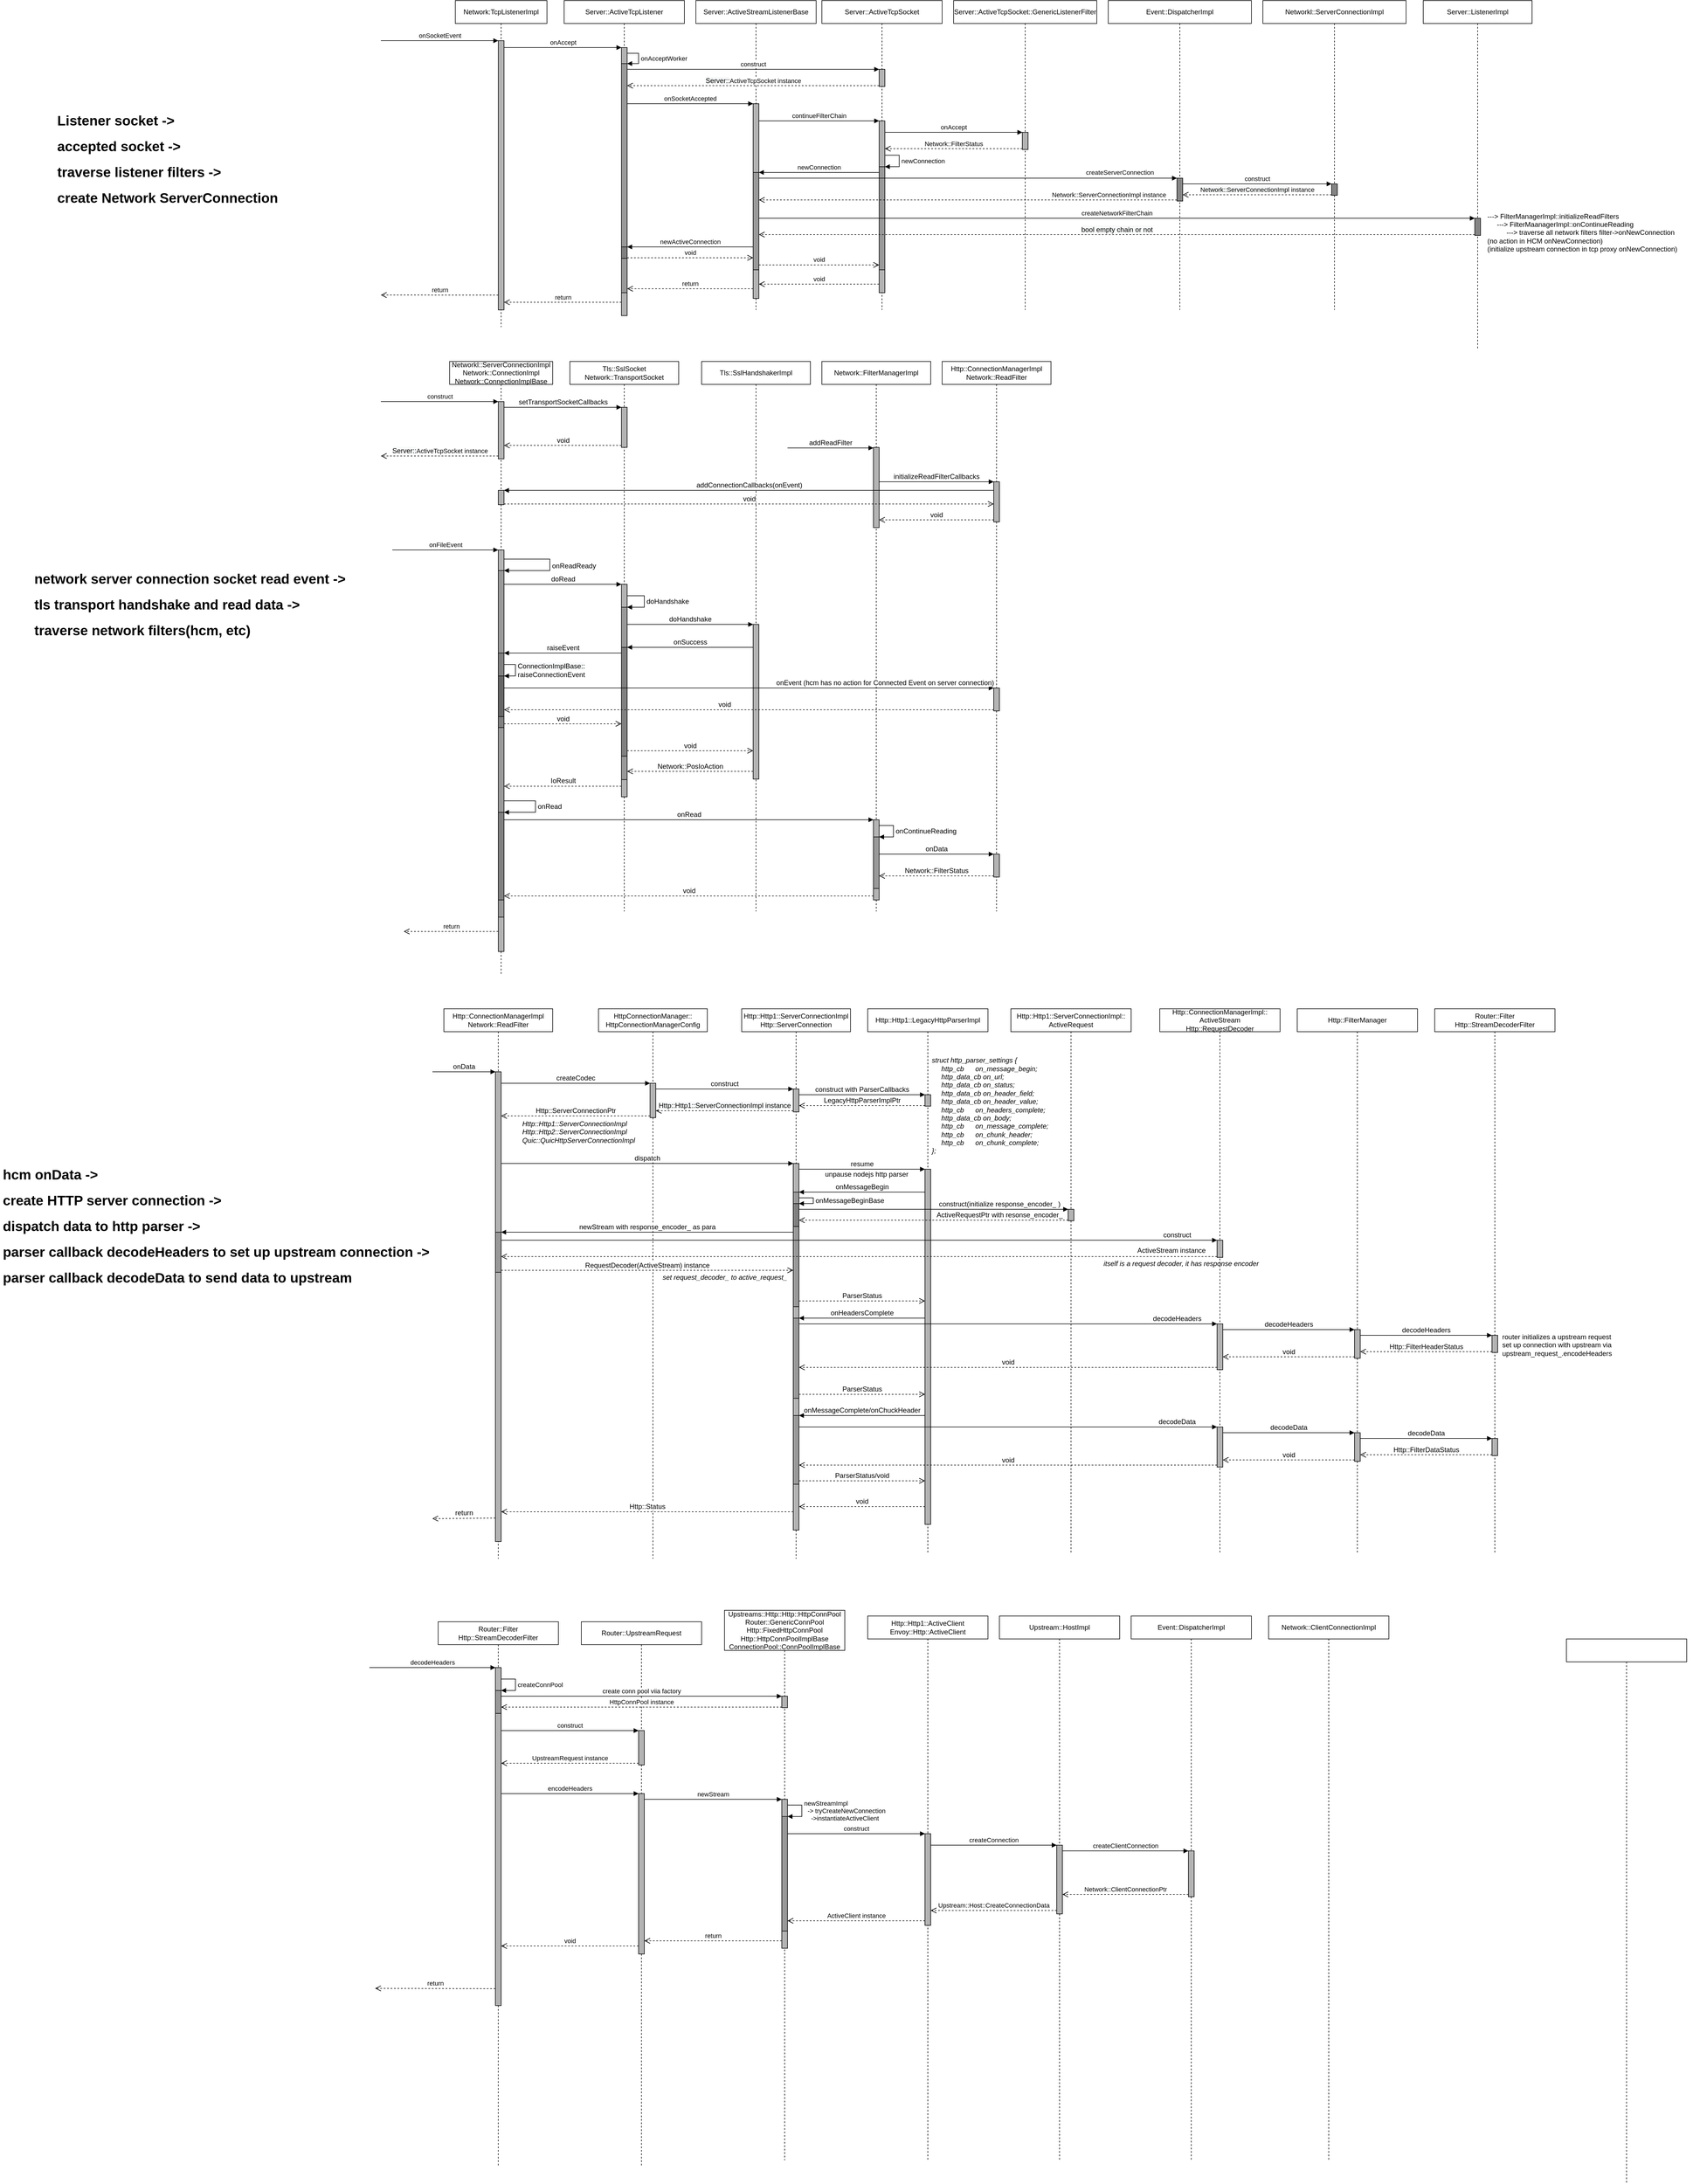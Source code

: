 <mxfile version="17.1.3" type="github">
  <diagram id="Rx53lf6qhBVuKlyR0qwF" name="Page-1">
    <mxGraphModel dx="2485" dy="909" grid="1" gridSize="10" guides="1" tooltips="1" connect="1" arrows="1" fold="1" page="1" pageScale="1" pageWidth="850" pageHeight="1100" math="0" shadow="0">
      <root>
        <mxCell id="0" />
        <mxCell id="1" parent="0" />
        <mxCell id="oxs4wpGbw0wFUrqZdwVd-3" value="Server::ActiveTcpListener" style="shape=umlLifeline;perimeter=lifelinePerimeter;whiteSpace=wrap;html=1;container=1;collapsible=0;recursiveResize=0;outlineConnect=0;" parent="1" vertex="1">
          <mxGeometry x="160" y="130" width="210" height="550" as="geometry" />
        </mxCell>
        <mxCell id="oxs4wpGbw0wFUrqZdwVd-17" value="" style="html=1;points=[];perimeter=orthogonalPerimeter;strokeColor=default;fillColor=#B3B3B3;" parent="oxs4wpGbw0wFUrqZdwVd-3" vertex="1">
          <mxGeometry x="100" y="82" width="10" height="468" as="geometry" />
        </mxCell>
        <mxCell id="oxs4wpGbw0wFUrqZdwVd-22" value="" style="html=1;points=[];perimeter=orthogonalPerimeter;fillColor=#999999;" parent="oxs4wpGbw0wFUrqZdwVd-3" vertex="1">
          <mxGeometry x="100" y="110" width="10" height="400" as="geometry" />
        </mxCell>
        <mxCell id="oxs4wpGbw0wFUrqZdwVd-23" value="onAcceptWorker" style="edgeStyle=orthogonalEdgeStyle;html=1;align=left;spacingLeft=2;endArrow=block;rounded=0;entryX=1;entryY=0;" parent="oxs4wpGbw0wFUrqZdwVd-3" target="oxs4wpGbw0wFUrqZdwVd-22" edge="1">
          <mxGeometry relative="1" as="geometry">
            <mxPoint x="110" y="92" as="sourcePoint" />
            <Array as="points">
              <mxPoint x="130" y="92" />
            </Array>
          </mxGeometry>
        </mxCell>
        <mxCell id="rn_TyoC19n6ciJYK-s3--7" value="" style="html=1;points=[];perimeter=orthogonalPerimeter;fillColor=#808080;" vertex="1" parent="oxs4wpGbw0wFUrqZdwVd-3">
          <mxGeometry x="100" y="430" width="10" height="20" as="geometry" />
        </mxCell>
        <mxCell id="oxs4wpGbw0wFUrqZdwVd-7" value="Network:TcpListenerImpl" style="shape=umlLifeline;perimeter=lifelinePerimeter;whiteSpace=wrap;html=1;container=1;collapsible=0;recursiveResize=0;outlineConnect=0;" parent="1" vertex="1">
          <mxGeometry x="-30" y="130" width="160" height="570" as="geometry" />
        </mxCell>
        <mxCell id="oxs4wpGbw0wFUrqZdwVd-14" value="onSocketEvent" style="html=1;verticalAlign=bottom;endArrow=block;entryX=0;entryY=0;rounded=0;" parent="oxs4wpGbw0wFUrqZdwVd-7" target="oxs4wpGbw0wFUrqZdwVd-13" edge="1">
          <mxGeometry relative="1" as="geometry">
            <mxPoint x="-130" y="70" as="sourcePoint" />
          </mxGeometry>
        </mxCell>
        <mxCell id="oxs4wpGbw0wFUrqZdwVd-15" value="return" style="html=1;verticalAlign=bottom;endArrow=open;dashed=1;endSize=8;exitX=0;exitY=0.945;rounded=0;exitDx=0;exitDy=0;exitPerimeter=0;" parent="oxs4wpGbw0wFUrqZdwVd-7" source="oxs4wpGbw0wFUrqZdwVd-13" edge="1">
          <mxGeometry relative="1" as="geometry">
            <mxPoint x="-130" y="514" as="targetPoint" />
          </mxGeometry>
        </mxCell>
        <mxCell id="oxs4wpGbw0wFUrqZdwVd-13" value="" style="html=1;points=[];perimeter=orthogonalPerimeter;fillColor=#B3B3B3;" parent="oxs4wpGbw0wFUrqZdwVd-7" vertex="1">
          <mxGeometry x="75" y="70" width="10" height="470" as="geometry" />
        </mxCell>
        <mxCell id="oxs4wpGbw0wFUrqZdwVd-18" value="onAccept" style="html=1;verticalAlign=bottom;endArrow=block;entryX=0;entryY=0;rounded=0;" parent="1" target="oxs4wpGbw0wFUrqZdwVd-17" edge="1" source="oxs4wpGbw0wFUrqZdwVd-13">
          <mxGeometry relative="1" as="geometry">
            <mxPoint x="49.5" y="212" as="sourcePoint" />
          </mxGeometry>
        </mxCell>
        <mxCell id="oxs4wpGbw0wFUrqZdwVd-19" value="return" style="html=1;verticalAlign=bottom;endArrow=open;dashed=1;endSize=8;exitX=0;exitY=0.95;rounded=0;" parent="1" source="oxs4wpGbw0wFUrqZdwVd-17" target="oxs4wpGbw0wFUrqZdwVd-13" edge="1">
          <mxGeometry relative="1" as="geometry">
            <mxPoint x="49.5" y="288" as="targetPoint" />
          </mxGeometry>
        </mxCell>
        <mxCell id="oxs4wpGbw0wFUrqZdwVd-20" value="Server::ActiveStreamListenerBase" style="shape=umlLifeline;perimeter=lifelinePerimeter;whiteSpace=wrap;html=1;container=1;collapsible=0;recursiveResize=0;outlineConnect=0;" parent="1" vertex="1">
          <mxGeometry x="390" y="130" width="210" height="540" as="geometry" />
        </mxCell>
        <mxCell id="oxs4wpGbw0wFUrqZdwVd-26" value="" style="html=1;points=[];perimeter=orthogonalPerimeter;strokeColor=default;fillColor=#B3B3B3;" parent="oxs4wpGbw0wFUrqZdwVd-20" vertex="1">
          <mxGeometry x="100" y="180" width="10" height="340" as="geometry" />
        </mxCell>
        <mxCell id="rn_TyoC19n6ciJYK-s3--2" value="" style="html=1;points=[];perimeter=orthogonalPerimeter;fillColor=#999999;" vertex="1" parent="oxs4wpGbw0wFUrqZdwVd-20">
          <mxGeometry x="100" y="300" width="10" height="170" as="geometry" />
        </mxCell>
        <mxCell id="oxs4wpGbw0wFUrqZdwVd-27" value="onSocketAccepted" style="html=1;verticalAlign=bottom;endArrow=block;entryX=0;entryY=0;rounded=0;" parent="1" target="oxs4wpGbw0wFUrqZdwVd-26" edge="1" source="oxs4wpGbw0wFUrqZdwVd-22">
          <mxGeometry relative="1" as="geometry">
            <mxPoint x="270" y="270" as="sourcePoint" />
          </mxGeometry>
        </mxCell>
        <mxCell id="oxs4wpGbw0wFUrqZdwVd-28" value="return" style="html=1;verticalAlign=bottom;endArrow=open;dashed=1;endSize=8;exitX=0;exitY=0.95;rounded=0;" parent="1" source="oxs4wpGbw0wFUrqZdwVd-26" target="oxs4wpGbw0wFUrqZdwVd-22" edge="1">
          <mxGeometry relative="1" as="geometry">
            <mxPoint x="420" y="332" as="targetPoint" />
          </mxGeometry>
        </mxCell>
        <mxCell id="oxs4wpGbw0wFUrqZdwVd-29" value="Server::ActiveTcpSocket" style="shape=umlLifeline;perimeter=lifelinePerimeter;whiteSpace=wrap;html=1;container=1;collapsible=0;recursiveResize=0;outlineConnect=0;" parent="1" vertex="1">
          <mxGeometry x="610" y="130" width="210" height="540" as="geometry" />
        </mxCell>
        <mxCell id="oxs4wpGbw0wFUrqZdwVd-31" value="" style="html=1;points=[];perimeter=orthogonalPerimeter;strokeColor=default;fillColor=#B3B3B3;" parent="oxs4wpGbw0wFUrqZdwVd-29" vertex="1">
          <mxGeometry x="100" y="210" width="10" height="300" as="geometry" />
        </mxCell>
        <mxCell id="rn_TyoC19n6ciJYK-s3--5" value="" style="html=1;points=[];perimeter=orthogonalPerimeter;fillColor=#999999;" vertex="1" parent="oxs4wpGbw0wFUrqZdwVd-29">
          <mxGeometry x="100" y="290" width="10" height="180" as="geometry" />
        </mxCell>
        <mxCell id="rn_TyoC19n6ciJYK-s3--6" value="newConnection" style="edgeStyle=orthogonalEdgeStyle;html=1;align=left;spacingLeft=2;endArrow=block;rounded=0;entryX=1;entryY=0;" edge="1" target="rn_TyoC19n6ciJYK-s3--5" parent="oxs4wpGbw0wFUrqZdwVd-29" source="oxs4wpGbw0wFUrqZdwVd-31">
          <mxGeometry relative="1" as="geometry">
            <mxPoint x="105" y="300" as="sourcePoint" />
            <Array as="points">
              <mxPoint x="135" y="270" />
              <mxPoint x="135" y="290" />
            </Array>
          </mxGeometry>
        </mxCell>
        <mxCell id="rn_TyoC19n6ciJYK-s3--17" value="" style="html=1;points=[];perimeter=orthogonalPerimeter;fillColor=#B3B3B3;" vertex="1" parent="oxs4wpGbw0wFUrqZdwVd-29">
          <mxGeometry x="100" y="120" width="10" height="30" as="geometry" />
        </mxCell>
        <mxCell id="oxs4wpGbw0wFUrqZdwVd-32" value="continueFilterChain" style="html=1;verticalAlign=bottom;endArrow=block;entryX=0;entryY=0;rounded=0;" parent="1" source="oxs4wpGbw0wFUrqZdwVd-26" target="oxs4wpGbw0wFUrqZdwVd-31" edge="1">
          <mxGeometry relative="1" as="geometry">
            <mxPoint x="500" y="335" as="sourcePoint" />
          </mxGeometry>
        </mxCell>
        <mxCell id="oxs4wpGbw0wFUrqZdwVd-33" value="void" style="html=1;verticalAlign=bottom;endArrow=open;dashed=1;endSize=8;exitX=0;exitY=0.95;rounded=0;" parent="1" source="oxs4wpGbw0wFUrqZdwVd-31" target="oxs4wpGbw0wFUrqZdwVd-26" edge="1">
          <mxGeometry relative="1" as="geometry">
            <mxPoint x="640" y="411" as="targetPoint" />
          </mxGeometry>
        </mxCell>
        <mxCell id="oxs4wpGbw0wFUrqZdwVd-34" value="Server::ActiveTcpSocket::GenericListenerFilter" style="shape=umlLifeline;perimeter=lifelinePerimeter;whiteSpace=wrap;html=1;container=1;collapsible=0;recursiveResize=0;outlineConnect=0;" parent="1" vertex="1">
          <mxGeometry x="840" y="130" width="250" height="540" as="geometry" />
        </mxCell>
        <mxCell id="oxs4wpGbw0wFUrqZdwVd-36" value="" style="html=1;points=[];perimeter=orthogonalPerimeter;strokeColor=default;fillColor=#B3B3B3;" parent="oxs4wpGbw0wFUrqZdwVd-34" vertex="1">
          <mxGeometry x="120" y="230" width="10" height="30" as="geometry" />
        </mxCell>
        <mxCell id="oxs4wpGbw0wFUrqZdwVd-37" value="onAccept" style="html=1;verticalAlign=bottom;endArrow=block;entryX=0;entryY=0;rounded=0;" parent="1" source="oxs4wpGbw0wFUrqZdwVd-31" target="oxs4wpGbw0wFUrqZdwVd-36" edge="1">
          <mxGeometry relative="1" as="geometry">
            <mxPoint x="890" y="360" as="sourcePoint" />
          </mxGeometry>
        </mxCell>
        <mxCell id="oxs4wpGbw0wFUrqZdwVd-38" value="Network::FilterStatus" style="html=1;verticalAlign=bottom;endArrow=open;dashed=1;endSize=8;exitX=0;exitY=0.95;rounded=0;" parent="1" source="oxs4wpGbw0wFUrqZdwVd-36" target="oxs4wpGbw0wFUrqZdwVd-31" edge="1">
          <mxGeometry relative="1" as="geometry">
            <mxPoint x="890" y="436" as="targetPoint" />
          </mxGeometry>
        </mxCell>
        <mxCell id="rn_TyoC19n6ciJYK-s3--3" value="newConnection" style="html=1;verticalAlign=bottom;endArrow=block;entryX=1;entryY=0;rounded=0;" edge="1" target="rn_TyoC19n6ciJYK-s3--2" parent="1" source="oxs4wpGbw0wFUrqZdwVd-31">
          <mxGeometry relative="1" as="geometry">
            <mxPoint x="710" y="501" as="sourcePoint" />
          </mxGeometry>
        </mxCell>
        <mxCell id="rn_TyoC19n6ciJYK-s3--4" value="void" style="html=1;verticalAlign=bottom;endArrow=open;dashed=1;endSize=8;exitX=1;exitY=0.95;rounded=0;" edge="1" source="rn_TyoC19n6ciJYK-s3--2" parent="1" target="rn_TyoC19n6ciJYK-s3--5">
          <mxGeometry relative="1" as="geometry">
            <mxPoint x="710" y="567.5" as="targetPoint" />
          </mxGeometry>
        </mxCell>
        <mxCell id="rn_TyoC19n6ciJYK-s3--8" value="newActiveConnection" style="html=1;verticalAlign=bottom;endArrow=block;entryX=1;entryY=0;rounded=0;" edge="1" target="rn_TyoC19n6ciJYK-s3--7" parent="1" source="rn_TyoC19n6ciJYK-s3--2">
          <mxGeometry relative="1" as="geometry">
            <mxPoint x="330" y="510" as="sourcePoint" />
          </mxGeometry>
        </mxCell>
        <mxCell id="rn_TyoC19n6ciJYK-s3--9" value="void" style="html=1;verticalAlign=bottom;endArrow=open;dashed=1;endSize=8;exitX=1;exitY=0.95;rounded=0;" edge="1" source="rn_TyoC19n6ciJYK-s3--7" parent="1" target="rn_TyoC19n6ciJYK-s3--2">
          <mxGeometry relative="1" as="geometry">
            <mxPoint x="330" y="567" as="targetPoint" />
          </mxGeometry>
        </mxCell>
        <mxCell id="rn_TyoC19n6ciJYK-s3--12" value="Event::DispatcherImpl" style="shape=umlLifeline;perimeter=lifelinePerimeter;whiteSpace=wrap;html=1;container=1;collapsible=0;recursiveResize=0;outlineConnect=0;" vertex="1" parent="1">
          <mxGeometry x="1110" y="130" width="250" height="540" as="geometry" />
        </mxCell>
        <mxCell id="rn_TyoC19n6ciJYK-s3--14" value="" style="html=1;points=[];perimeter=orthogonalPerimeter;fillColor=#858585;" vertex="1" parent="rn_TyoC19n6ciJYK-s3--12">
          <mxGeometry x="120" y="310" width="10" height="40" as="geometry" />
        </mxCell>
        <mxCell id="rn_TyoC19n6ciJYK-s3--15" value="createServerConnection" style="html=1;verticalAlign=bottom;endArrow=block;entryX=0;entryY=0;rounded=0;" edge="1" target="rn_TyoC19n6ciJYK-s3--14" parent="1" source="rn_TyoC19n6ciJYK-s3--2">
          <mxGeometry x="0.726" y="1" relative="1" as="geometry">
            <mxPoint x="1160" y="491" as="sourcePoint" />
            <mxPoint as="offset" />
          </mxGeometry>
        </mxCell>
        <mxCell id="rn_TyoC19n6ciJYK-s3--16" value="Network::ServerConnectionImpl instance" style="html=1;verticalAlign=bottom;endArrow=open;dashed=1;endSize=8;exitX=0;exitY=0.95;rounded=0;" edge="1" source="rn_TyoC19n6ciJYK-s3--14" parent="1" target="rn_TyoC19n6ciJYK-s3--2">
          <mxGeometry x="-0.674" relative="1" as="geometry">
            <mxPoint x="495" y="580" as="targetPoint" />
            <mxPoint as="offset" />
          </mxGeometry>
        </mxCell>
        <mxCell id="rn_TyoC19n6ciJYK-s3--19" value="&lt;span style=&quot;font-size: 12px ; background-color: rgb(248 , 249 , 250)&quot;&gt;Server::&lt;/span&gt;ActiveTcpSocket instance" style="html=1;verticalAlign=bottom;endArrow=open;dashed=1;endSize=8;exitX=0;exitY=0.95;rounded=0;" edge="1" source="rn_TyoC19n6ciJYK-s3--17" parent="1" target="oxs4wpGbw0wFUrqZdwVd-22">
          <mxGeometry relative="1" as="geometry">
            <mxPoint x="270" y="280" as="targetPoint" />
          </mxGeometry>
        </mxCell>
        <mxCell id="rn_TyoC19n6ciJYK-s3--18" value="construct" style="html=1;verticalAlign=bottom;endArrow=block;entryX=0;entryY=0;rounded=0;" edge="1" target="rn_TyoC19n6ciJYK-s3--17" parent="1" source="oxs4wpGbw0wFUrqZdwVd-22">
          <mxGeometry relative="1" as="geometry">
            <mxPoint x="640" y="220" as="sourcePoint" />
          </mxGeometry>
        </mxCell>
        <mxCell id="rn_TyoC19n6ciJYK-s3--23" value="Networkl::ServerConnectionImpl" style="shape=umlLifeline;perimeter=lifelinePerimeter;whiteSpace=wrap;html=1;container=1;collapsible=0;recursiveResize=0;outlineConnect=0;" vertex="1" parent="1">
          <mxGeometry x="1380" y="130" width="250" height="540" as="geometry" />
        </mxCell>
        <mxCell id="rn_TyoC19n6ciJYK-s3--28" value="" style="html=1;points=[];perimeter=orthogonalPerimeter;fillColor=#858585;" vertex="1" parent="rn_TyoC19n6ciJYK-s3--23">
          <mxGeometry x="120" y="320" width="10" height="20" as="geometry" />
        </mxCell>
        <mxCell id="rn_TyoC19n6ciJYK-s3--30" value="construct" style="html=1;verticalAlign=bottom;endArrow=block;entryX=0;entryY=0;rounded=0;" edge="1" parent="1" target="rn_TyoC19n6ciJYK-s3--28" source="rn_TyoC19n6ciJYK-s3--14">
          <mxGeometry relative="1" as="geometry">
            <mxPoint x="1060" y="520.5" as="sourcePoint" />
          </mxGeometry>
        </mxCell>
        <mxCell id="rn_TyoC19n6ciJYK-s3--29" value="&lt;font style=&quot;font-size: 11px&quot;&gt;&lt;span style=&quot;background-color: rgb(248 , 249 , 250)&quot;&gt;Network::ServerConnectionImpl&lt;/span&gt;&amp;nbsp;instance&lt;/font&gt;" style="html=1;verticalAlign=bottom;endArrow=open;dashed=1;endSize=8;exitX=0;exitY=0.95;rounded=0;" edge="1" parent="1" source="rn_TyoC19n6ciJYK-s3--28" target="rn_TyoC19n6ciJYK-s3--14">
          <mxGeometry relative="1" as="geometry">
            <mxPoint x="1054.5" y="549" as="targetPoint" />
          </mxGeometry>
        </mxCell>
        <mxCell id="rn_TyoC19n6ciJYK-s3--31" value="Networkl::ServerConnectionImpl Network::ConnectionImpl&lt;br&gt;Network::ConnectionImplBase" style="shape=umlLifeline;perimeter=lifelinePerimeter;whiteSpace=wrap;html=1;container=1;collapsible=0;recursiveResize=0;outlineConnect=0;" vertex="1" parent="1">
          <mxGeometry x="-40" y="760" width="180" height="1070" as="geometry" />
        </mxCell>
        <mxCell id="rn_TyoC19n6ciJYK-s3--33" value="" style="html=1;points=[];perimeter=orthogonalPerimeter;fillColor=#B3B3B3;" vertex="1" parent="rn_TyoC19n6ciJYK-s3--31">
          <mxGeometry x="85" y="329" width="10" height="701" as="geometry" />
        </mxCell>
        <mxCell id="rn_TyoC19n6ciJYK-s3--34" value="onFileEvent" style="html=1;verticalAlign=bottom;endArrow=block;entryX=0;entryY=0;rounded=0;" edge="1" target="rn_TyoC19n6ciJYK-s3--33" parent="rn_TyoC19n6ciJYK-s3--31">
          <mxGeometry relative="1" as="geometry">
            <mxPoint x="-100" y="329" as="sourcePoint" />
          </mxGeometry>
        </mxCell>
        <mxCell id="rn_TyoC19n6ciJYK-s3--35" value="return" style="html=1;verticalAlign=bottom;endArrow=open;dashed=1;endSize=8;exitX=0;exitY=0.95;rounded=0;" edge="1" source="rn_TyoC19n6ciJYK-s3--33" parent="rn_TyoC19n6ciJYK-s3--31">
          <mxGeometry relative="1" as="geometry">
            <mxPoint x="-80" y="995" as="targetPoint" />
          </mxGeometry>
        </mxCell>
        <mxCell id="rn_TyoC19n6ciJYK-s3--38" value="" style="html=1;points=[];perimeter=orthogonalPerimeter;fontSize=18;fillColor=#999999;" vertex="1" parent="rn_TyoC19n6ciJYK-s3--31">
          <mxGeometry x="85" y="365" width="10" height="605" as="geometry" />
        </mxCell>
        <mxCell id="rn_TyoC19n6ciJYK-s3--39" value="&lt;font style=&quot;font-size: 12px&quot;&gt;onReadReady&lt;/font&gt;" style="edgeStyle=orthogonalEdgeStyle;html=1;align=left;spacingLeft=2;endArrow=block;rounded=0;entryX=1;entryY=0;fontSize=18;" edge="1" target="rn_TyoC19n6ciJYK-s3--38" parent="rn_TyoC19n6ciJYK-s3--31">
          <mxGeometry relative="1" as="geometry">
            <mxPoint x="95" y="345" as="sourcePoint" />
            <Array as="points">
              <mxPoint x="175" y="345" />
              <mxPoint x="175" y="365" />
            </Array>
          </mxGeometry>
        </mxCell>
        <mxCell id="rn_TyoC19n6ciJYK-s3--49" value="" style="html=1;points=[];perimeter=orthogonalPerimeter;fillColor=#B3B3B3;" vertex="1" parent="rn_TyoC19n6ciJYK-s3--31">
          <mxGeometry x="85" y="70" width="10" height="100" as="geometry" />
        </mxCell>
        <mxCell id="rn_TyoC19n6ciJYK-s3--50" value="construct" style="html=1;verticalAlign=bottom;endArrow=block;entryX=0;entryY=0;rounded=0;" edge="1" parent="rn_TyoC19n6ciJYK-s3--31" target="rn_TyoC19n6ciJYK-s3--49">
          <mxGeometry relative="1" as="geometry">
            <mxPoint x="-120" y="70" as="sourcePoint" />
          </mxGeometry>
        </mxCell>
        <mxCell id="rn_TyoC19n6ciJYK-s3--51" value="&lt;span style=&quot;font-size: 12px ; background-color: rgb(248 , 249 , 250)&quot;&gt;Server::&lt;/span&gt;ActiveTcpSocket instance" style="html=1;verticalAlign=bottom;endArrow=open;dashed=1;endSize=8;exitX=0;exitY=0.95;rounded=0;" edge="1" parent="rn_TyoC19n6ciJYK-s3--31" source="rn_TyoC19n6ciJYK-s3--49">
          <mxGeometry relative="1" as="geometry">
            <mxPoint x="-120" y="165" as="targetPoint" />
          </mxGeometry>
        </mxCell>
        <mxCell id="rn_TyoC19n6ciJYK-s3--83" value="" style="html=1;points=[];perimeter=orthogonalPerimeter;fontSize=12;fillColor=#808080;" vertex="1" parent="rn_TyoC19n6ciJYK-s3--31">
          <mxGeometry x="85" y="509" width="10" height="130" as="geometry" />
        </mxCell>
        <mxCell id="rn_TyoC19n6ciJYK-s3--86" value="" style="html=1;points=[];perimeter=orthogonalPerimeter;fontSize=12;fillColor=#666666;" vertex="1" parent="rn_TyoC19n6ciJYK-s3--31">
          <mxGeometry x="85" y="549" width="10" height="71" as="geometry" />
        </mxCell>
        <mxCell id="rn_TyoC19n6ciJYK-s3--87" value="&lt;span style=&quot;text-align: center ; background-color: rgb(248 , 249 , 250)&quot;&gt;ConnectionImplBase::&lt;br&gt;&lt;/span&gt;raiseConnectionEvent" style="edgeStyle=orthogonalEdgeStyle;html=1;align=left;spacingLeft=2;endArrow=block;rounded=0;entryX=1;entryY=0;fontSize=12;" edge="1" target="rn_TyoC19n6ciJYK-s3--86" parent="rn_TyoC19n6ciJYK-s3--31" source="rn_TyoC19n6ciJYK-s3--83">
          <mxGeometry relative="1" as="geometry">
            <mxPoint x="85" y="529" as="sourcePoint" />
            <Array as="points">
              <mxPoint x="115" y="529" />
              <mxPoint x="115" y="549" />
            </Array>
          </mxGeometry>
        </mxCell>
        <mxCell id="rn_TyoC19n6ciJYK-s3--96" value="" style="html=1;points=[];perimeter=orthogonalPerimeter;fontSize=12;fillColor=#B3B3B3;" vertex="1" parent="rn_TyoC19n6ciJYK-s3--31">
          <mxGeometry x="85" y="225" width="10" height="25" as="geometry" />
        </mxCell>
        <mxCell id="rn_TyoC19n6ciJYK-s3--112" value="" style="html=1;points=[];perimeter=orthogonalPerimeter;fontSize=12;fillColor=#808080;" vertex="1" parent="rn_TyoC19n6ciJYK-s3--31">
          <mxGeometry x="85" y="787" width="10" height="153" as="geometry" />
        </mxCell>
        <mxCell id="rn_TyoC19n6ciJYK-s3--113" value="onRead" style="edgeStyle=orthogonalEdgeStyle;html=1;align=left;spacingLeft=2;endArrow=block;rounded=0;entryX=1;entryY=0;fontSize=12;" edge="1" target="rn_TyoC19n6ciJYK-s3--112" parent="rn_TyoC19n6ciJYK-s3--31" source="rn_TyoC19n6ciJYK-s3--38">
          <mxGeometry relative="1" as="geometry">
            <mxPoint x="95" y="767" as="sourcePoint" />
            <Array as="points">
              <mxPoint x="150" y="767" />
              <mxPoint x="150" y="787" />
            </Array>
          </mxGeometry>
        </mxCell>
        <mxCell id="rn_TyoC19n6ciJYK-s3--41" value="Tls::SslSocket&lt;br&gt;Network::TransportSocket" style="shape=umlLifeline;perimeter=lifelinePerimeter;whiteSpace=wrap;html=1;container=1;collapsible=0;recursiveResize=0;outlineConnect=0;" vertex="1" parent="1">
          <mxGeometry x="170" y="760" width="190" height="960" as="geometry" />
        </mxCell>
        <mxCell id="rn_TyoC19n6ciJYK-s3--52" value="" style="html=1;points=[];perimeter=orthogonalPerimeter;fontSize=12;fillColor=#B3B3B3;" vertex="1" parent="rn_TyoC19n6ciJYK-s3--41">
          <mxGeometry x="90" y="80" width="10" height="70" as="geometry" />
        </mxCell>
        <mxCell id="rn_TyoC19n6ciJYK-s3--55" value="" style="html=1;points=[];perimeter=orthogonalPerimeter;fontSize=12;fillColor=#B3B3B3;" vertex="1" parent="rn_TyoC19n6ciJYK-s3--41">
          <mxGeometry x="90" y="389" width="10" height="371" as="geometry" />
        </mxCell>
        <mxCell id="rn_TyoC19n6ciJYK-s3--62" value="" style="html=1;points=[];perimeter=orthogonalPerimeter;fontSize=12;fillColor=#999999;" vertex="1" parent="rn_TyoC19n6ciJYK-s3--41">
          <mxGeometry x="90" y="429" width="10" height="301" as="geometry" />
        </mxCell>
        <mxCell id="rn_TyoC19n6ciJYK-s3--63" value="doHandshake" style="edgeStyle=orthogonalEdgeStyle;html=1;align=left;spacingLeft=2;endArrow=block;rounded=0;entryX=1;entryY=0;fontSize=12;" edge="1" target="rn_TyoC19n6ciJYK-s3--62" parent="rn_TyoC19n6ciJYK-s3--41">
          <mxGeometry x="0.292" relative="1" as="geometry">
            <mxPoint x="100" y="442" as="sourcePoint" />
            <Array as="points">
              <mxPoint x="100" y="409" />
              <mxPoint x="130" y="409" />
              <mxPoint x="130" y="429" />
              <mxPoint x="100" y="429" />
            </Array>
            <mxPoint as="offset" />
          </mxGeometry>
        </mxCell>
        <mxCell id="rn_TyoC19n6ciJYK-s3--80" value="" style="html=1;points=[];perimeter=orthogonalPerimeter;fontSize=12;fillColor=#808080;" vertex="1" parent="rn_TyoC19n6ciJYK-s3--41">
          <mxGeometry x="90" y="499" width="10" height="190" as="geometry" />
        </mxCell>
        <mxCell id="rn_TyoC19n6ciJYK-s3--53" value="setTransportSocketCallbacks" style="html=1;verticalAlign=bottom;endArrow=block;entryX=0;entryY=0;rounded=0;fontSize=12;" edge="1" target="rn_TyoC19n6ciJYK-s3--52" parent="1" source="rn_TyoC19n6ciJYK-s3--49">
          <mxGeometry relative="1" as="geometry">
            <mxPoint x="190" y="840" as="sourcePoint" />
          </mxGeometry>
        </mxCell>
        <mxCell id="rn_TyoC19n6ciJYK-s3--54" value="void" style="html=1;verticalAlign=bottom;endArrow=open;dashed=1;endSize=8;exitX=0;exitY=0.95;rounded=0;fontSize=12;" edge="1" source="rn_TyoC19n6ciJYK-s3--52" parent="1" target="rn_TyoC19n6ciJYK-s3--49">
          <mxGeometry relative="1" as="geometry">
            <mxPoint x="190" y="916" as="targetPoint" />
          </mxGeometry>
        </mxCell>
        <mxCell id="rn_TyoC19n6ciJYK-s3--56" value="doRead" style="html=1;verticalAlign=bottom;endArrow=block;entryX=0;entryY=0;rounded=0;fontSize=12;" edge="1" target="rn_TyoC19n6ciJYK-s3--55" parent="1" source="rn_TyoC19n6ciJYK-s3--38">
          <mxGeometry relative="1" as="geometry">
            <mxPoint x="190" y="1149" as="sourcePoint" />
          </mxGeometry>
        </mxCell>
        <mxCell id="rn_TyoC19n6ciJYK-s3--57" value="IoResult" style="html=1;verticalAlign=bottom;endArrow=open;dashed=1;endSize=8;exitX=0;exitY=0.95;rounded=0;fontSize=12;" edge="1" source="rn_TyoC19n6ciJYK-s3--55" parent="1" target="rn_TyoC19n6ciJYK-s3--38">
          <mxGeometry relative="1" as="geometry">
            <mxPoint x="190" y="1225" as="targetPoint" />
          </mxGeometry>
        </mxCell>
        <mxCell id="rn_TyoC19n6ciJYK-s3--64" value="Tls::SslHandshakerImpl" style="shape=umlLifeline;perimeter=lifelinePerimeter;whiteSpace=wrap;html=1;container=1;collapsible=0;recursiveResize=0;outlineConnect=0;" vertex="1" parent="1">
          <mxGeometry x="400" y="760" width="190" height="960" as="geometry" />
        </mxCell>
        <mxCell id="rn_TyoC19n6ciJYK-s3--70" value="" style="html=1;points=[];perimeter=orthogonalPerimeter;fontSize=12;fillColor=#B3B3B3;" vertex="1" parent="rn_TyoC19n6ciJYK-s3--64">
          <mxGeometry x="90" y="459" width="10" height="270" as="geometry" />
        </mxCell>
        <mxCell id="rn_TyoC19n6ciJYK-s3--73" value="Network::FilterManagerImpl" style="shape=umlLifeline;perimeter=lifelinePerimeter;whiteSpace=wrap;html=1;container=1;collapsible=0;recursiveResize=0;outlineConnect=0;" vertex="1" parent="1">
          <mxGeometry x="610" y="760" width="190" height="960" as="geometry" />
        </mxCell>
        <mxCell id="rn_TyoC19n6ciJYK-s3--89" value="" style="html=1;points=[];perimeter=orthogonalPerimeter;fontSize=12;fillColor=#B3B3B3;" vertex="1" parent="rn_TyoC19n6ciJYK-s3--73">
          <mxGeometry x="90" y="150" width="10" height="140" as="geometry" />
        </mxCell>
        <mxCell id="rn_TyoC19n6ciJYK-s3--103" value="addReadFilter" style="html=1;verticalAlign=bottom;endArrow=block;rounded=0;fontSize=12;" edge="1" target="rn_TyoC19n6ciJYK-s3--89" parent="rn_TyoC19n6ciJYK-s3--73">
          <mxGeometry relative="1" as="geometry">
            <mxPoint x="-60" y="151" as="sourcePoint" />
            <mxPoint x="90" y="151" as="targetPoint" />
          </mxGeometry>
        </mxCell>
        <mxCell id="rn_TyoC19n6ciJYK-s3--114" value="" style="html=1;points=[];perimeter=orthogonalPerimeter;fontSize=12;fillColor=#B3B3B3;" vertex="1" parent="rn_TyoC19n6ciJYK-s3--73">
          <mxGeometry x="90" y="800" width="10" height="140" as="geometry" />
        </mxCell>
        <mxCell id="rn_TyoC19n6ciJYK-s3--124" value="" style="html=1;points=[];perimeter=orthogonalPerimeter;fontSize=12;fillColor=#999999;" vertex="1" parent="rn_TyoC19n6ciJYK-s3--73">
          <mxGeometry x="90" y="830" width="10" height="90" as="geometry" />
        </mxCell>
        <mxCell id="rn_TyoC19n6ciJYK-s3--125" value="onContinueReading" style="edgeStyle=orthogonalEdgeStyle;html=1;align=left;spacingLeft=2;endArrow=block;rounded=0;entryX=1;entryY=0;fontSize=12;" edge="1" target="rn_TyoC19n6ciJYK-s3--124" parent="rn_TyoC19n6ciJYK-s3--73" source="rn_TyoC19n6ciJYK-s3--114">
          <mxGeometry relative="1" as="geometry">
            <mxPoint x="95" y="810" as="sourcePoint" />
            <Array as="points">
              <mxPoint x="125" y="810" />
              <mxPoint x="125" y="830" />
            </Array>
          </mxGeometry>
        </mxCell>
        <mxCell id="rn_TyoC19n6ciJYK-s3--77" value="&lt;span&gt;Http::ConnectionManagerImpl&lt;br&gt;Network::ReadFilter&lt;br&gt;&lt;/span&gt;" style="shape=umlLifeline;perimeter=lifelinePerimeter;whiteSpace=wrap;html=1;container=1;collapsible=0;recursiveResize=0;outlineConnect=0;" vertex="1" parent="1">
          <mxGeometry x="820" y="760" width="190" height="960" as="geometry" />
        </mxCell>
        <mxCell id="rn_TyoC19n6ciJYK-s3--92" value="" style="html=1;points=[];perimeter=orthogonalPerimeter;fontSize=12;fillColor=#B3B3B3;" vertex="1" parent="rn_TyoC19n6ciJYK-s3--77">
          <mxGeometry x="90" y="210" width="10" height="70" as="geometry" />
        </mxCell>
        <mxCell id="rn_TyoC19n6ciJYK-s3--107" value="" style="html=1;points=[];perimeter=orthogonalPerimeter;fontSize=12;fillColor=#B3B3B3;" vertex="1" parent="rn_TyoC19n6ciJYK-s3--77">
          <mxGeometry x="90" y="570" width="10" height="40" as="geometry" />
        </mxCell>
        <mxCell id="rn_TyoC19n6ciJYK-s3--126" value="" style="html=1;points=[];perimeter=orthogonalPerimeter;fontSize=12;fillColor=#B3B3B3;" vertex="1" parent="rn_TyoC19n6ciJYK-s3--77">
          <mxGeometry x="90" y="860" width="10" height="40" as="geometry" />
        </mxCell>
        <mxCell id="rn_TyoC19n6ciJYK-s3--71" value="doHandshake" style="html=1;verticalAlign=bottom;endArrow=block;entryX=0;entryY=0;rounded=0;fontSize=12;" edge="1" target="rn_TyoC19n6ciJYK-s3--70" parent="1" source="rn_TyoC19n6ciJYK-s3--62">
          <mxGeometry relative="1" as="geometry">
            <mxPoint x="420" y="1204" as="sourcePoint" />
          </mxGeometry>
        </mxCell>
        <mxCell id="rn_TyoC19n6ciJYK-s3--72" value="Network::PosIoAction" style="html=1;verticalAlign=bottom;endArrow=open;dashed=1;endSize=8;exitX=0;exitY=0.95;rounded=0;fontSize=12;" edge="1" source="rn_TyoC19n6ciJYK-s3--70" parent="1" target="rn_TyoC19n6ciJYK-s3--62">
          <mxGeometry relative="1" as="geometry">
            <mxPoint x="420" y="1280" as="targetPoint" />
          </mxGeometry>
        </mxCell>
        <mxCell id="rn_TyoC19n6ciJYK-s3--82" value="void" style="html=1;verticalAlign=bottom;endArrow=open;dashed=1;endSize=8;exitX=1;exitY=0.95;rounded=0;fontSize=12;" edge="1" source="rn_TyoC19n6ciJYK-s3--80" parent="1" target="rn_TyoC19n6ciJYK-s3--70">
          <mxGeometry relative="1" as="geometry">
            <mxPoint x="330" y="1286" as="targetPoint" />
          </mxGeometry>
        </mxCell>
        <mxCell id="rn_TyoC19n6ciJYK-s3--81" value="onSuccess" style="html=1;verticalAlign=bottom;endArrow=block;entryX=1;entryY=0;rounded=0;fontSize=12;" edge="1" target="rn_TyoC19n6ciJYK-s3--80" parent="1" source="rn_TyoC19n6ciJYK-s3--70">
          <mxGeometry relative="1" as="geometry">
            <mxPoint x="330" y="1229" as="sourcePoint" />
          </mxGeometry>
        </mxCell>
        <mxCell id="rn_TyoC19n6ciJYK-s3--84" value="raiseEvent" style="html=1;verticalAlign=bottom;endArrow=block;entryX=1;entryY=0;rounded=0;fontSize=12;" edge="1" target="rn_TyoC19n6ciJYK-s3--83" parent="1" source="rn_TyoC19n6ciJYK-s3--80">
          <mxGeometry relative="1" as="geometry">
            <mxPoint x="115" y="1289" as="sourcePoint" />
          </mxGeometry>
        </mxCell>
        <mxCell id="rn_TyoC19n6ciJYK-s3--85" value="void" style="html=1;verticalAlign=bottom;endArrow=open;dashed=1;endSize=8;exitX=1;exitY=0.95;rounded=0;fontSize=12;" edge="1" source="rn_TyoC19n6ciJYK-s3--83" parent="1" target="rn_TyoC19n6ciJYK-s3--80">
          <mxGeometry relative="1" as="geometry">
            <mxPoint x="115" y="1346" as="targetPoint" />
          </mxGeometry>
        </mxCell>
        <mxCell id="rn_TyoC19n6ciJYK-s3--93" value="initializeReadFilterCallbacks" style="html=1;verticalAlign=bottom;endArrow=block;entryX=0;entryY=0;rounded=0;fontSize=12;" edge="1" target="rn_TyoC19n6ciJYK-s3--92" parent="1" source="rn_TyoC19n6ciJYK-s3--89">
          <mxGeometry relative="1" as="geometry">
            <mxPoint x="840" y="950" as="sourcePoint" />
          </mxGeometry>
        </mxCell>
        <mxCell id="rn_TyoC19n6ciJYK-s3--94" value="void" style="html=1;verticalAlign=bottom;endArrow=open;dashed=1;endSize=8;exitX=0;exitY=0.95;rounded=0;fontSize=12;" edge="1" source="rn_TyoC19n6ciJYK-s3--92" parent="1" target="rn_TyoC19n6ciJYK-s3--89">
          <mxGeometry relative="1" as="geometry">
            <mxPoint x="840" y="1026" as="targetPoint" />
          </mxGeometry>
        </mxCell>
        <mxCell id="rn_TyoC19n6ciJYK-s3--97" value="addConnectionCallbacks(onEvent)" style="html=1;verticalAlign=bottom;endArrow=block;entryX=1;entryY=0;rounded=0;fontSize=12;" edge="1" target="rn_TyoC19n6ciJYK-s3--96" parent="1" source="rn_TyoC19n6ciJYK-s3--92">
          <mxGeometry relative="1" as="geometry">
            <mxPoint x="115" y="965" as="sourcePoint" />
          </mxGeometry>
        </mxCell>
        <mxCell id="rn_TyoC19n6ciJYK-s3--98" value="void" style="html=1;verticalAlign=bottom;endArrow=open;dashed=1;endSize=8;exitX=1;exitY=0.95;rounded=0;fontSize=12;" edge="1" source="rn_TyoC19n6ciJYK-s3--96" parent="1" target="rn_TyoC19n6ciJYK-s3--92">
          <mxGeometry relative="1" as="geometry">
            <mxPoint x="115" y="1022" as="targetPoint" />
          </mxGeometry>
        </mxCell>
        <mxCell id="rn_TyoC19n6ciJYK-s3--108" value="onEvent (hcm has no action for Connected Event on server connection)" style="html=1;verticalAlign=bottom;endArrow=block;entryX=0;entryY=0;rounded=0;fontSize=12;" edge="1" target="rn_TyoC19n6ciJYK-s3--107" parent="1" source="rn_TyoC19n6ciJYK-s3--86">
          <mxGeometry x="0.556" relative="1" as="geometry">
            <mxPoint x="840" y="1314" as="sourcePoint" />
            <mxPoint as="offset" />
          </mxGeometry>
        </mxCell>
        <mxCell id="rn_TyoC19n6ciJYK-s3--109" value="void" style="html=1;verticalAlign=bottom;endArrow=open;dashed=1;endSize=8;exitX=0;exitY=0.95;rounded=0;fontSize=12;" edge="1" source="rn_TyoC19n6ciJYK-s3--107" parent="1" target="rn_TyoC19n6ciJYK-s3--86">
          <mxGeometry x="0.099" relative="1" as="geometry">
            <mxPoint x="840" y="1390" as="targetPoint" />
            <mxPoint as="offset" />
          </mxGeometry>
        </mxCell>
        <mxCell id="rn_TyoC19n6ciJYK-s3--115" value="onRead" style="html=1;verticalAlign=bottom;endArrow=block;entryX=0;entryY=0;rounded=0;fontSize=12;" edge="1" target="rn_TyoC19n6ciJYK-s3--114" parent="1" source="rn_TyoC19n6ciJYK-s3--112">
          <mxGeometry relative="1" as="geometry">
            <mxPoint x="630" y="1560" as="sourcePoint" />
          </mxGeometry>
        </mxCell>
        <mxCell id="rn_TyoC19n6ciJYK-s3--116" value="void" style="html=1;verticalAlign=bottom;endArrow=open;dashed=1;endSize=8;exitX=0;exitY=0.95;rounded=0;fontSize=12;" edge="1" source="rn_TyoC19n6ciJYK-s3--114" parent="1" target="rn_TyoC19n6ciJYK-s3--112">
          <mxGeometry relative="1" as="geometry">
            <mxPoint x="630" y="1636" as="targetPoint" />
          </mxGeometry>
        </mxCell>
        <mxCell id="rn_TyoC19n6ciJYK-s3--117" value="Server::ListenerImpl" style="shape=umlLifeline;perimeter=lifelinePerimeter;whiteSpace=wrap;html=1;container=1;collapsible=0;recursiveResize=0;outlineConnect=0;" vertex="1" parent="1">
          <mxGeometry x="1660" y="130" width="190" height="610" as="geometry" />
        </mxCell>
        <mxCell id="rn_TyoC19n6ciJYK-s3--119" value="" style="html=1;points=[];perimeter=orthogonalPerimeter;fillColor=#858585;" vertex="1" parent="rn_TyoC19n6ciJYK-s3--117">
          <mxGeometry x="90" y="380" width="10" height="30" as="geometry" />
        </mxCell>
        <mxCell id="rn_TyoC19n6ciJYK-s3--120" value="createNetworkFilterChain" style="html=1;verticalAlign=bottom;endArrow=block;entryX=0;entryY=0;rounded=0;" edge="1" parent="1" target="rn_TyoC19n6ciJYK-s3--119" source="rn_TyoC19n6ciJYK-s3--2">
          <mxGeometry relative="1" as="geometry">
            <mxPoint x="1490" y="495" as="sourcePoint" />
          </mxGeometry>
        </mxCell>
        <mxCell id="rn_TyoC19n6ciJYK-s3--121" value="&lt;span style=&quot;font-size: 12px ; background-color: rgb(248 , 249 , 250)&quot;&gt;bool empty chain or not&lt;/span&gt;" style="html=1;verticalAlign=bottom;endArrow=open;dashed=1;endSize=8;exitX=0;exitY=0.95;rounded=0;" edge="1" parent="1" source="rn_TyoC19n6ciJYK-s3--119" target="rn_TyoC19n6ciJYK-s3--2">
          <mxGeometry relative="1" as="geometry">
            <mxPoint x="1490" y="523.5" as="targetPoint" />
          </mxGeometry>
        </mxCell>
        <mxCell id="rn_TyoC19n6ciJYK-s3--123" value="---&amp;gt; FilterManagerImpl::initializeReadFilters&lt;br&gt;&amp;nbsp; &amp;nbsp; &amp;nbsp;---&amp;gt; FilterMaanagerImpl::onContinueReading&lt;br&gt;&amp;nbsp; &amp;nbsp; &amp;nbsp; &amp;nbsp; &amp;nbsp; ---&amp;gt; traverse all network filters filter-&amp;gt;onNewConnection&lt;br&gt;(no action in HCM onNewConnection)&lt;br&gt;(initialize upstream connection in tcp proxy onNewConnection)" style="text;html=1;strokeColor=none;fillColor=none;align=left;verticalAlign=middle;whiteSpace=wrap;rounded=0;fontSize=12;" vertex="1" parent="1">
          <mxGeometry x="1770" y="500" width="360" height="70" as="geometry" />
        </mxCell>
        <mxCell id="rn_TyoC19n6ciJYK-s3--128" value="Network::FilterStatus" style="html=1;verticalAlign=bottom;endArrow=open;dashed=1;endSize=8;exitX=0;exitY=0.95;rounded=0;fontSize=12;" edge="1" source="rn_TyoC19n6ciJYK-s3--126" parent="1" target="rn_TyoC19n6ciJYK-s3--124">
          <mxGeometry relative="1" as="geometry">
            <mxPoint x="840" y="1676" as="targetPoint" />
          </mxGeometry>
        </mxCell>
        <mxCell id="rn_TyoC19n6ciJYK-s3--127" value="onData" style="html=1;verticalAlign=bottom;endArrow=block;entryX=0;entryY=0;rounded=0;fontSize=12;" edge="1" target="rn_TyoC19n6ciJYK-s3--126" parent="1" source="rn_TyoC19n6ciJYK-s3--124">
          <mxGeometry relative="1" as="geometry">
            <mxPoint x="840" y="1600" as="sourcePoint" />
          </mxGeometry>
        </mxCell>
        <mxCell id="rn_TyoC19n6ciJYK-s3--155" value="Upstreams::Http::Http::HttpConnPool&lt;br&gt;Router::GenericConnPool&lt;br&gt;Http::FixedHttpConnPool&lt;br&gt;Http::HttpConnPoolImplBase&lt;br&gt;&lt;span style=&quot;font-size: 12px&quot;&gt;ConnectionPool::ConnPoolImplBase&lt;/span&gt;" style="shape=umlLifeline;perimeter=lifelinePerimeter;whiteSpace=wrap;html=1;container=1;collapsible=0;recursiveResize=0;outlineConnect=0;size=70;" vertex="1" parent="1">
          <mxGeometry x="440" y="2940" width="210" height="960" as="geometry" />
        </mxCell>
        <mxCell id="rn_TyoC19n6ciJYK-s3--261" value="" style="html=1;points=[];perimeter=orthogonalPerimeter;fontSize=11;fillColor=#B3B3B3;" vertex="1" parent="rn_TyoC19n6ciJYK-s3--155">
          <mxGeometry x="100" y="150" width="10" height="20" as="geometry" />
        </mxCell>
        <mxCell id="rn_TyoC19n6ciJYK-s3--270" value="" style="html=1;points=[];perimeter=orthogonalPerimeter;fontSize=11;fillColor=#B3B3B3;" vertex="1" parent="rn_TyoC19n6ciJYK-s3--155">
          <mxGeometry x="100" y="330" width="10" height="260" as="geometry" />
        </mxCell>
        <mxCell id="rn_TyoC19n6ciJYK-s3--276" value="" style="html=1;points=[];perimeter=orthogonalPerimeter;fontSize=11;fillColor=#999999;" vertex="1" parent="rn_TyoC19n6ciJYK-s3--155">
          <mxGeometry x="100" y="360" width="10" height="200" as="geometry" />
        </mxCell>
        <mxCell id="rn_TyoC19n6ciJYK-s3--277" value="newStreamImpl&lt;br&gt;&amp;nbsp; -&amp;gt; tryCreateNewConnection&lt;br&gt;&amp;nbsp; &amp;nbsp; -&amp;gt;instantiateActiveClient" style="edgeStyle=orthogonalEdgeStyle;html=1;align=left;spacingLeft=2;endArrow=block;rounded=0;entryX=1;entryY=0;fontSize=11;" edge="1" target="rn_TyoC19n6ciJYK-s3--276" parent="rn_TyoC19n6ciJYK-s3--155" source="rn_TyoC19n6ciJYK-s3--270">
          <mxGeometry relative="1" as="geometry">
            <mxPoint x="105" y="340" as="sourcePoint" />
            <Array as="points">
              <mxPoint x="135" y="340" />
              <mxPoint x="135" y="360" />
            </Array>
          </mxGeometry>
        </mxCell>
        <mxCell id="rn_TyoC19n6ciJYK-s3--169" value="&lt;span&gt;Http::ConnectionManagerImpl&lt;/span&gt;&lt;br&gt;&lt;span&gt;Network::ReadFilter&lt;/span&gt;" style="shape=umlLifeline;perimeter=lifelinePerimeter;whiteSpace=wrap;html=1;container=1;collapsible=0;recursiveResize=0;outlineConnect=0;" vertex="1" parent="1">
          <mxGeometry x="-50" y="1890" width="190" height="960" as="geometry" />
        </mxCell>
        <mxCell id="rn_TyoC19n6ciJYK-s3--170" value="" style="html=1;points=[];perimeter=orthogonalPerimeter;fontSize=12;fillColor=#B3B3B3;" vertex="1" parent="rn_TyoC19n6ciJYK-s3--169">
          <mxGeometry x="90" y="110" width="10" height="820" as="geometry" />
        </mxCell>
        <mxCell id="rn_TyoC19n6ciJYK-s3--171" value="onData" style="html=1;verticalAlign=bottom;endArrow=block;entryX=0;entryY=0;rounded=0;fontSize=12;" edge="1" parent="rn_TyoC19n6ciJYK-s3--169" target="rn_TyoC19n6ciJYK-s3--170">
          <mxGeometry relative="1" as="geometry">
            <mxPoint x="-20" y="110" as="sourcePoint" />
          </mxGeometry>
        </mxCell>
        <mxCell id="rn_TyoC19n6ciJYK-s3--172" value="return" style="html=1;verticalAlign=bottom;endArrow=open;dashed=1;endSize=8;exitX=0;exitY=0.95;rounded=0;fontSize=12;" edge="1" parent="rn_TyoC19n6ciJYK-s3--169" source="rn_TyoC19n6ciJYK-s3--170">
          <mxGeometry relative="1" as="geometry">
            <mxPoint x="-20" y="890" as="targetPoint" />
          </mxGeometry>
        </mxCell>
        <mxCell id="rn_TyoC19n6ciJYK-s3--208" value="" style="html=1;points=[];perimeter=orthogonalPerimeter;fontSize=12;fillColor=#999999;" vertex="1" parent="rn_TyoC19n6ciJYK-s3--169">
          <mxGeometry x="90" y="390" width="10" height="70" as="geometry" />
        </mxCell>
        <mxCell id="rn_TyoC19n6ciJYK-s3--173" value="HttpConnectionManager::&lt;br&gt;HttpConnectionManagerConfig" style="shape=umlLifeline;perimeter=lifelinePerimeter;whiteSpace=wrap;html=1;container=1;collapsible=0;recursiveResize=0;outlineConnect=0;" vertex="1" parent="1">
          <mxGeometry x="220" y="1890" width="190" height="960" as="geometry" />
        </mxCell>
        <mxCell id="rn_TyoC19n6ciJYK-s3--174" value="" style="html=1;points=[];perimeter=orthogonalPerimeter;fontSize=12;fillColor=#B3B3B3;" vertex="1" parent="rn_TyoC19n6ciJYK-s3--173">
          <mxGeometry x="90" y="130" width="10" height="60" as="geometry" />
        </mxCell>
        <mxCell id="rn_TyoC19n6ciJYK-s3--175" value="createCodec" style="html=1;verticalAlign=bottom;endArrow=block;entryX=0;entryY=0;rounded=0;fontSize=12;" edge="1" parent="1" source="rn_TyoC19n6ciJYK-s3--170" target="rn_TyoC19n6ciJYK-s3--174">
          <mxGeometry relative="1" as="geometry">
            <mxPoint x="240" y="2020" as="sourcePoint" />
          </mxGeometry>
        </mxCell>
        <mxCell id="rn_TyoC19n6ciJYK-s3--176" value="Http::ServerConnectionPtr" style="html=1;verticalAlign=bottom;endArrow=open;dashed=1;endSize=8;exitX=0;exitY=0.95;rounded=0;fontSize=12;" edge="1" parent="1" source="rn_TyoC19n6ciJYK-s3--174" target="rn_TyoC19n6ciJYK-s3--170">
          <mxGeometry relative="1" as="geometry">
            <mxPoint x="240" y="2096" as="targetPoint" />
          </mxGeometry>
        </mxCell>
        <mxCell id="rn_TyoC19n6ciJYK-s3--177" value="&lt;span style=&quot;text-align: left&quot;&gt;Http::Http1::ServerConnectionImpl&lt;/span&gt;&lt;br&gt;Http::ServerConnection" style="shape=umlLifeline;perimeter=lifelinePerimeter;whiteSpace=wrap;html=1;container=1;collapsible=0;recursiveResize=0;outlineConnect=0;" vertex="1" parent="1">
          <mxGeometry x="470" y="1890" width="190" height="960" as="geometry" />
        </mxCell>
        <mxCell id="rn_TyoC19n6ciJYK-s3--178" value="" style="html=1;points=[];perimeter=orthogonalPerimeter;fontSize=12;fillColor=#B3B3B3;" vertex="1" parent="rn_TyoC19n6ciJYK-s3--177">
          <mxGeometry x="90" y="140" width="10" height="40" as="geometry" />
        </mxCell>
        <mxCell id="rn_TyoC19n6ciJYK-s3--179" value="" style="html=1;points=[];perimeter=orthogonalPerimeter;fontSize=12;fillColor=#B3B3B3;" vertex="1" parent="rn_TyoC19n6ciJYK-s3--177">
          <mxGeometry x="90" y="270" width="10" height="640" as="geometry" />
        </mxCell>
        <mxCell id="rn_TyoC19n6ciJYK-s3--180" value="" style="html=1;points=[];perimeter=orthogonalPerimeter;fontSize=12;fillColor=#999999;" vertex="1" parent="rn_TyoC19n6ciJYK-s3--177">
          <mxGeometry x="90" y="320" width="10" height="200" as="geometry" />
        </mxCell>
        <mxCell id="rn_TyoC19n6ciJYK-s3--203" value="" style="html=1;points=[];perimeter=orthogonalPerimeter;fontSize=12;fillColor=#808080;" vertex="1" parent="rn_TyoC19n6ciJYK-s3--177">
          <mxGeometry x="90" y="340" width="10" height="40" as="geometry" />
        </mxCell>
        <mxCell id="rn_TyoC19n6ciJYK-s3--204" value="onMessageBeginBase" style="edgeStyle=orthogonalEdgeStyle;html=1;align=left;spacingLeft=2;endArrow=block;rounded=0;entryX=1;entryY=0;fontSize=12;" edge="1" target="rn_TyoC19n6ciJYK-s3--203" parent="rn_TyoC19n6ciJYK-s3--177" source="rn_TyoC19n6ciJYK-s3--179">
          <mxGeometry relative="1" as="geometry">
            <mxPoint x="95" y="330" as="sourcePoint" />
            <Array as="points">
              <mxPoint x="125" y="330" />
              <mxPoint x="125" y="340" />
              <mxPoint x="100" y="340" />
            </Array>
          </mxGeometry>
        </mxCell>
        <mxCell id="rn_TyoC19n6ciJYK-s3--217" value="" style="html=1;points=[];perimeter=orthogonalPerimeter;fontSize=12;fillColor=#999999;" vertex="1" parent="rn_TyoC19n6ciJYK-s3--177">
          <mxGeometry x="90" y="540" width="10" height="140" as="geometry" />
        </mxCell>
        <mxCell id="rn_TyoC19n6ciJYK-s3--231" value="" style="html=1;points=[];perimeter=orthogonalPerimeter;fontSize=12;fillColor=#999999;" vertex="1" parent="rn_TyoC19n6ciJYK-s3--177">
          <mxGeometry x="90" y="710" width="10" height="120" as="geometry" />
        </mxCell>
        <mxCell id="rn_TyoC19n6ciJYK-s3--181" value="Http::Http1::LegacyHttpParserImpl" style="shape=umlLifeline;perimeter=lifelinePerimeter;whiteSpace=wrap;html=1;container=1;collapsible=0;recursiveResize=0;outlineConnect=0;" vertex="1" parent="1">
          <mxGeometry x="690" y="1890" width="210" height="950" as="geometry" />
        </mxCell>
        <mxCell id="rn_TyoC19n6ciJYK-s3--182" value="" style="html=1;points=[];perimeter=orthogonalPerimeter;fontSize=12;fillColor=#B3B3B3;" vertex="1" parent="rn_TyoC19n6ciJYK-s3--181">
          <mxGeometry x="100" y="280" width="10" height="620" as="geometry" />
        </mxCell>
        <mxCell id="rn_TyoC19n6ciJYK-s3--183" value="unpause nodejs http parser&amp;nbsp;" style="text;html=1;strokeColor=none;fillColor=none;align=center;verticalAlign=middle;whiteSpace=wrap;rounded=0;fontSize=12;" vertex="1" parent="rn_TyoC19n6ciJYK-s3--181">
          <mxGeometry x="-80" y="274" width="160" height="30" as="geometry" />
        </mxCell>
        <mxCell id="rn_TyoC19n6ciJYK-s3--184" value="" style="html=1;points=[];perimeter=orthogonalPerimeter;fontSize=12;fillColor=#B3B3B3;" vertex="1" parent="rn_TyoC19n6ciJYK-s3--181">
          <mxGeometry x="100" y="150" width="10" height="20" as="geometry" />
        </mxCell>
        <mxCell id="rn_TyoC19n6ciJYK-s3--185" value="Http::Http1::ServerConnectionImpl&lt;br&gt;Http::Http2::ServerConnectionImpl&lt;br&gt;Quic::QuicHttpServerConnectionImpl" style="text;html=1;strokeColor=none;fillColor=none;align=left;verticalAlign=middle;whiteSpace=wrap;rounded=0;fontSize=12;fontStyle=2" vertex="1" parent="1">
          <mxGeometry x="85" y="2090" width="200" height="30" as="geometry" />
        </mxCell>
        <mxCell id="rn_TyoC19n6ciJYK-s3--186" value="construct" style="html=1;verticalAlign=bottom;endArrow=block;entryX=0;entryY=0;rounded=0;fontSize=12;" edge="1" parent="1" source="rn_TyoC19n6ciJYK-s3--174" target="rn_TyoC19n6ciJYK-s3--178">
          <mxGeometry relative="1" as="geometry">
            <mxPoint x="490" y="2010" as="sourcePoint" />
          </mxGeometry>
        </mxCell>
        <mxCell id="rn_TyoC19n6ciJYK-s3--187" value="&lt;span style=&quot;text-align: left ; background-color: rgb(248 , 249 , 250)&quot;&gt;Http::Http1::ServerConnectionImpl instance&lt;/span&gt;" style="html=1;verticalAlign=bottom;endArrow=open;dashed=1;endSize=8;exitX=0;exitY=0.95;rounded=0;fontSize=12;" edge="1" parent="1" source="rn_TyoC19n6ciJYK-s3--178" target="rn_TyoC19n6ciJYK-s3--174">
          <mxGeometry relative="1" as="geometry">
            <mxPoint x="490" y="2086" as="targetPoint" />
          </mxGeometry>
        </mxCell>
        <mxCell id="rn_TyoC19n6ciJYK-s3--188" value="dispatch" style="html=1;verticalAlign=bottom;endArrow=block;entryX=0;entryY=0;rounded=0;fontSize=12;" edge="1" parent="1" source="rn_TyoC19n6ciJYK-s3--170" target="rn_TyoC19n6ciJYK-s3--179">
          <mxGeometry relative="1" as="geometry">
            <mxPoint x="490" y="2130" as="sourcePoint" />
          </mxGeometry>
        </mxCell>
        <mxCell id="rn_TyoC19n6ciJYK-s3--189" value="Http::Status" style="html=1;verticalAlign=bottom;endArrow=open;dashed=1;endSize=8;exitX=0;exitY=0.95;rounded=0;fontSize=12;" edge="1" parent="1" source="rn_TyoC19n6ciJYK-s3--179" target="rn_TyoC19n6ciJYK-s3--170">
          <mxGeometry relative="1" as="geometry">
            <mxPoint x="490" y="2206" as="targetPoint" />
          </mxGeometry>
        </mxCell>
        <mxCell id="rn_TyoC19n6ciJYK-s3--190" value="resume" style="html=1;verticalAlign=bottom;endArrow=block;entryX=0;entryY=0;rounded=0;fontSize=12;" edge="1" parent="1" source="rn_TyoC19n6ciJYK-s3--179" target="rn_TyoC19n6ciJYK-s3--182">
          <mxGeometry relative="1" as="geometry">
            <mxPoint x="720" y="2150" as="sourcePoint" />
          </mxGeometry>
        </mxCell>
        <mxCell id="rn_TyoC19n6ciJYK-s3--191" value="void" style="html=1;verticalAlign=bottom;endArrow=open;dashed=1;endSize=8;exitX=0;exitY=0.95;rounded=0;fontSize=12;" edge="1" parent="1" source="rn_TyoC19n6ciJYK-s3--182" target="rn_TyoC19n6ciJYK-s3--179">
          <mxGeometry relative="1" as="geometry">
            <mxPoint x="710" y="2226" as="targetPoint" />
          </mxGeometry>
        </mxCell>
        <mxCell id="rn_TyoC19n6ciJYK-s3--192" value="construct with ParserCallbacks" style="html=1;verticalAlign=bottom;endArrow=block;entryX=0;entryY=0;rounded=0;fontSize=12;" edge="1" parent="1" source="rn_TyoC19n6ciJYK-s3--178" target="rn_TyoC19n6ciJYK-s3--184">
          <mxGeometry relative="1" as="geometry">
            <mxPoint x="720" y="2010" as="sourcePoint" />
          </mxGeometry>
        </mxCell>
        <mxCell id="rn_TyoC19n6ciJYK-s3--193" value="LegacyHttpParserImplPtr" style="html=1;verticalAlign=bottom;endArrow=open;dashed=1;endSize=8;exitX=0;exitY=0.95;rounded=0;fontSize=12;" edge="1" parent="1" source="rn_TyoC19n6ciJYK-s3--184" target="rn_TyoC19n6ciJYK-s3--178">
          <mxGeometry relative="1" as="geometry">
            <mxPoint x="720" y="2086" as="targetPoint" />
          </mxGeometry>
        </mxCell>
        <mxCell id="rn_TyoC19n6ciJYK-s3--194" value="&lt;div&gt;&lt;span style=&quot;font-size: 12px&quot;&gt;struct http_parser_settings {&lt;/span&gt;&lt;/div&gt;&lt;div&gt;&lt;span style=&quot;font-size: 12px&quot;&gt;&amp;nbsp; &amp;nbsp; &amp;nbsp;http_cb&amp;nbsp; &amp;nbsp; &amp;nbsp; on_message_begin;&lt;/span&gt;&lt;/div&gt;&lt;div&gt;&lt;span style=&quot;font-size: 12px&quot;&gt;&amp;nbsp; &amp;nbsp; &amp;nbsp;http_data_cb on_url;&lt;/span&gt;&lt;/div&gt;&lt;div&gt;&lt;span style=&quot;font-size: 12px&quot;&gt;&amp;nbsp; &amp;nbsp; &amp;nbsp;http_data_cb on_status;&lt;/span&gt;&lt;/div&gt;&lt;div&gt;&lt;span style=&quot;font-size: 12px&quot;&gt;&amp;nbsp; &amp;nbsp; &amp;nbsp;http_data_cb on_header_field;&lt;/span&gt;&lt;/div&gt;&lt;div&gt;&lt;span style=&quot;font-size: 12px&quot;&gt;&amp;nbsp; &amp;nbsp; &amp;nbsp;http_data_cb on_header_value;&lt;/span&gt;&lt;/div&gt;&lt;div&gt;&lt;span style=&quot;font-size: 12px&quot;&gt;&amp;nbsp; &amp;nbsp; &amp;nbsp;http_cb&amp;nbsp; &amp;nbsp; &amp;nbsp; on_headers_complete;&lt;/span&gt;&lt;/div&gt;&lt;div&gt;&lt;span style=&quot;font-size: 12px&quot;&gt;&amp;nbsp; &amp;nbsp; &amp;nbsp;http_data_cb on_body;&lt;/span&gt;&lt;/div&gt;&lt;div&gt;&lt;span style=&quot;font-size: 12px&quot;&gt;&amp;nbsp; &amp;nbsp; &amp;nbsp;http_cb&amp;nbsp; &amp;nbsp; &amp;nbsp; on_message_complete;&lt;/span&gt;&lt;/div&gt;&lt;div&gt;&lt;span style=&quot;font-size: 12px&quot;&gt;&amp;nbsp; &amp;nbsp; &amp;nbsp;http_cb&amp;nbsp; &amp;nbsp; &amp;nbsp; on_chunk_header;&lt;/span&gt;&lt;/div&gt;&lt;div&gt;&lt;span style=&quot;font-size: 12px&quot;&gt;&amp;nbsp; &amp;nbsp; &amp;nbsp;http_cb&amp;nbsp; &amp;nbsp; &amp;nbsp; on_chunk_complete;&lt;/span&gt;&lt;/div&gt;&lt;div&gt;&lt;span style=&quot;font-size: 12px&quot;&gt;};&lt;/span&gt;&lt;/div&gt;" style="text;html=1;strokeColor=none;fillColor=none;align=left;verticalAlign=middle;whiteSpace=wrap;rounded=0;fontSize=12;fontStyle=2" vertex="1" parent="1">
          <mxGeometry x="800" y="1969" width="220" height="180" as="geometry" />
        </mxCell>
        <mxCell id="rn_TyoC19n6ciJYK-s3--195" value="onMessageBegin" style="html=1;verticalAlign=bottom;endArrow=block;entryX=1;entryY=0;rounded=0;fontSize=12;" edge="1" parent="1" source="rn_TyoC19n6ciJYK-s3--182" target="rn_TyoC19n6ciJYK-s3--180">
          <mxGeometry relative="1" as="geometry">
            <mxPoint x="630" y="2210" as="sourcePoint" />
          </mxGeometry>
        </mxCell>
        <mxCell id="rn_TyoC19n6ciJYK-s3--196" value="ParserStatus" style="html=1;verticalAlign=bottom;endArrow=open;dashed=1;endSize=8;exitX=1;exitY=0.95;rounded=0;fontSize=12;" edge="1" parent="1" source="rn_TyoC19n6ciJYK-s3--180" target="rn_TyoC19n6ciJYK-s3--182">
          <mxGeometry relative="1" as="geometry">
            <mxPoint x="630" y="2267" as="targetPoint" />
          </mxGeometry>
        </mxCell>
        <mxCell id="rn_TyoC19n6ciJYK-s3--197" value="Http::Http1::ServerConnectionImpl::&lt;br&gt;ActiveRequest" style="shape=umlLifeline;perimeter=lifelinePerimeter;whiteSpace=wrap;html=1;container=1;collapsible=0;recursiveResize=0;outlineConnect=0;" vertex="1" parent="1">
          <mxGeometry x="940" y="1890" width="210" height="950" as="geometry" />
        </mxCell>
        <mxCell id="rn_TyoC19n6ciJYK-s3--198" value="" style="html=1;points=[];perimeter=orthogonalPerimeter;fontSize=12;fillColor=#B3B3B3;" vertex="1" parent="rn_TyoC19n6ciJYK-s3--197">
          <mxGeometry x="100" y="350" width="10" height="20" as="geometry" />
        </mxCell>
        <mxCell id="rn_TyoC19n6ciJYK-s3--201" value="Http::ConnectionManagerImpl::&lt;br&gt;ActiveStream&lt;br&gt;Http::RequestDecoder" style="shape=umlLifeline;perimeter=lifelinePerimeter;whiteSpace=wrap;html=1;container=1;collapsible=0;recursiveResize=0;outlineConnect=0;" vertex="1" parent="1">
          <mxGeometry x="1200" y="1890" width="210" height="950" as="geometry" />
        </mxCell>
        <mxCell id="rn_TyoC19n6ciJYK-s3--211" value="" style="html=1;points=[];perimeter=orthogonalPerimeter;fontSize=12;fillColor=#B3B3B3;" vertex="1" parent="rn_TyoC19n6ciJYK-s3--201">
          <mxGeometry x="100" y="404" width="10" height="30" as="geometry" />
        </mxCell>
        <mxCell id="rn_TyoC19n6ciJYK-s3--215" value="itself is a request decoder, it has response encoder" style="text;html=1;strokeColor=none;fillColor=none;align=left;verticalAlign=middle;whiteSpace=wrap;rounded=0;fontSize=12;fontStyle=2" vertex="1" parent="rn_TyoC19n6ciJYK-s3--201">
          <mxGeometry x="-100" y="430" width="290" height="30" as="geometry" />
        </mxCell>
        <mxCell id="rn_TyoC19n6ciJYK-s3--220" value="" style="html=1;points=[];perimeter=orthogonalPerimeter;fontSize=12;fillColor=#B3B3B3;" vertex="1" parent="rn_TyoC19n6ciJYK-s3--201">
          <mxGeometry x="100" y="550" width="10" height="80" as="geometry" />
        </mxCell>
        <mxCell id="rn_TyoC19n6ciJYK-s3--236" value="" style="html=1;points=[];perimeter=orthogonalPerimeter;fontSize=12;fillColor=#B3B3B3;" vertex="1" parent="rn_TyoC19n6ciJYK-s3--201">
          <mxGeometry x="100" y="730" width="10" height="70" as="geometry" />
        </mxCell>
        <mxCell id="rn_TyoC19n6ciJYK-s3--202" value="Http::FilterManager" style="shape=umlLifeline;perimeter=lifelinePerimeter;whiteSpace=wrap;html=1;container=1;collapsible=0;recursiveResize=0;outlineConnect=0;" vertex="1" parent="1">
          <mxGeometry x="1440" y="1890" width="210" height="950" as="geometry" />
        </mxCell>
        <mxCell id="rn_TyoC19n6ciJYK-s3--223" value="" style="html=1;points=[];perimeter=orthogonalPerimeter;fontSize=12;fillColor=#B3B3B3;" vertex="1" parent="rn_TyoC19n6ciJYK-s3--202">
          <mxGeometry x="100" y="560" width="10" height="50" as="geometry" />
        </mxCell>
        <mxCell id="rn_TyoC19n6ciJYK-s3--240" value="" style="html=1;points=[];perimeter=orthogonalPerimeter;fontSize=12;fillColor=#B3B3B3;" vertex="1" parent="rn_TyoC19n6ciJYK-s3--202">
          <mxGeometry x="100" y="740" width="10" height="50" as="geometry" />
        </mxCell>
        <mxCell id="rn_TyoC19n6ciJYK-s3--241" value="decodeData" style="html=1;verticalAlign=bottom;endArrow=block;entryX=0;entryY=0;rounded=0;fontSize=12;" edge="1" parent="rn_TyoC19n6ciJYK-s3--202" target="rn_TyoC19n6ciJYK-s3--240">
          <mxGeometry relative="1" as="geometry">
            <mxPoint x="-130" y="740" as="sourcePoint" />
          </mxGeometry>
        </mxCell>
        <mxCell id="rn_TyoC19n6ciJYK-s3--242" value="void" style="html=1;verticalAlign=bottom;endArrow=open;dashed=1;endSize=8;exitX=0;exitY=0.95;rounded=0;fontSize=12;" edge="1" parent="rn_TyoC19n6ciJYK-s3--202" source="rn_TyoC19n6ciJYK-s3--240">
          <mxGeometry relative="1" as="geometry">
            <mxPoint x="-130" y="787.5" as="targetPoint" />
          </mxGeometry>
        </mxCell>
        <mxCell id="rn_TyoC19n6ciJYK-s3--199" value="construct(initialize response_encoder_ )" style="html=1;verticalAlign=bottom;endArrow=block;entryX=0;entryY=0;rounded=0;fontSize=12;" edge="1" target="rn_TyoC19n6ciJYK-s3--198" parent="1" source="rn_TyoC19n6ciJYK-s3--203">
          <mxGeometry x="0.489" relative="1" as="geometry">
            <mxPoint x="970" y="2220" as="sourcePoint" />
            <mxPoint as="offset" />
          </mxGeometry>
        </mxCell>
        <mxCell id="rn_TyoC19n6ciJYK-s3--200" value="ActiveRequestPtr with resonse_encoder_" style="html=1;verticalAlign=bottom;endArrow=open;dashed=1;endSize=8;exitX=0;exitY=0.95;rounded=0;fontSize=12;" edge="1" source="rn_TyoC19n6ciJYK-s3--198" parent="1" target="rn_TyoC19n6ciJYK-s3--203">
          <mxGeometry x="-0.489" relative="1" as="geometry">
            <mxPoint x="970" y="2296" as="targetPoint" />
            <mxPoint as="offset" />
          </mxGeometry>
        </mxCell>
        <mxCell id="rn_TyoC19n6ciJYK-s3--209" value="newStream with response_encoder_ as para" style="html=1;verticalAlign=bottom;endArrow=block;entryX=1;entryY=0;rounded=0;fontSize=12;" edge="1" target="rn_TyoC19n6ciJYK-s3--208" parent="1" source="rn_TyoC19n6ciJYK-s3--180">
          <mxGeometry relative="1" as="geometry">
            <mxPoint x="110" y="2260" as="sourcePoint" />
          </mxGeometry>
        </mxCell>
        <mxCell id="rn_TyoC19n6ciJYK-s3--210" value="RequestDecoder(ActiveStream) instance" style="html=1;verticalAlign=bottom;endArrow=open;dashed=1;endSize=8;exitX=1;exitY=0.95;rounded=0;fontSize=12;" edge="1" source="rn_TyoC19n6ciJYK-s3--208" parent="1" target="rn_TyoC19n6ciJYK-s3--180">
          <mxGeometry relative="1" as="geometry">
            <mxPoint x="110" y="2317" as="targetPoint" />
          </mxGeometry>
        </mxCell>
        <mxCell id="rn_TyoC19n6ciJYK-s3--212" value="construct" style="html=1;verticalAlign=bottom;endArrow=block;entryX=0;entryY=0;rounded=0;fontSize=12;" edge="1" target="rn_TyoC19n6ciJYK-s3--211" parent="1" source="rn_TyoC19n6ciJYK-s3--208">
          <mxGeometry x="0.888" relative="1" as="geometry">
            <mxPoint x="1190" y="2250" as="sourcePoint" />
            <mxPoint as="offset" />
          </mxGeometry>
        </mxCell>
        <mxCell id="rn_TyoC19n6ciJYK-s3--213" value="ActiveStream instance" style="html=1;verticalAlign=bottom;endArrow=open;dashed=1;endSize=8;exitX=0;exitY=0.95;rounded=0;fontSize=12;" edge="1" source="rn_TyoC19n6ciJYK-s3--211" parent="1" target="rn_TyoC19n6ciJYK-s3--208">
          <mxGeometry x="-0.872" y="-2" relative="1" as="geometry">
            <mxPoint x="1190" y="2326" as="targetPoint" />
            <mxPoint as="offset" />
          </mxGeometry>
        </mxCell>
        <mxCell id="rn_TyoC19n6ciJYK-s3--214" value="set request_decoder_ to active_request_" style="text;html=1;strokeColor=none;fillColor=none;align=left;verticalAlign=middle;whiteSpace=wrap;rounded=0;fontSize=12;fontStyle=2" vertex="1" parent="1">
          <mxGeometry x="330" y="2344" width="230" height="30" as="geometry" />
        </mxCell>
        <mxCell id="rn_TyoC19n6ciJYK-s3--218" value="onHeadersComplete" style="html=1;verticalAlign=bottom;endArrow=block;entryX=1;entryY=0;rounded=0;fontSize=12;" edge="1" target="rn_TyoC19n6ciJYK-s3--217" parent="1" source="rn_TyoC19n6ciJYK-s3--182">
          <mxGeometry relative="1" as="geometry">
            <mxPoint x="630" y="2430" as="sourcePoint" />
          </mxGeometry>
        </mxCell>
        <mxCell id="rn_TyoC19n6ciJYK-s3--219" value="ParserStatus" style="html=1;verticalAlign=bottom;endArrow=open;dashed=1;endSize=8;exitX=1;exitY=0.95;rounded=0;fontSize=12;" edge="1" source="rn_TyoC19n6ciJYK-s3--217" parent="1" target="rn_TyoC19n6ciJYK-s3--182">
          <mxGeometry relative="1" as="geometry">
            <mxPoint x="630" y="2487" as="targetPoint" />
          </mxGeometry>
        </mxCell>
        <mxCell id="rn_TyoC19n6ciJYK-s3--221" value="decodeHeaders" style="html=1;verticalAlign=bottom;endArrow=block;entryX=0;entryY=0;rounded=0;fontSize=12;" edge="1" target="rn_TyoC19n6ciJYK-s3--220" parent="1" source="rn_TyoC19n6ciJYK-s3--217">
          <mxGeometry x="0.808" relative="1" as="geometry">
            <mxPoint x="1230" y="2440" as="sourcePoint" />
            <mxPoint as="offset" />
          </mxGeometry>
        </mxCell>
        <mxCell id="rn_TyoC19n6ciJYK-s3--222" value="void" style="html=1;verticalAlign=bottom;endArrow=open;dashed=1;endSize=8;exitX=0;exitY=0.95;rounded=0;fontSize=12;" edge="1" source="rn_TyoC19n6ciJYK-s3--220" parent="1" target="rn_TyoC19n6ciJYK-s3--217">
          <mxGeometry relative="1" as="geometry">
            <mxPoint x="1230" y="2516" as="targetPoint" />
          </mxGeometry>
        </mxCell>
        <mxCell id="rn_TyoC19n6ciJYK-s3--224" value="decodeHeaders" style="html=1;verticalAlign=bottom;endArrow=block;entryX=0;entryY=0;rounded=0;fontSize=12;" edge="1" target="rn_TyoC19n6ciJYK-s3--223" parent="1" source="rn_TyoC19n6ciJYK-s3--220">
          <mxGeometry relative="1" as="geometry">
            <mxPoint x="1470" y="2440" as="sourcePoint" />
          </mxGeometry>
        </mxCell>
        <mxCell id="rn_TyoC19n6ciJYK-s3--225" value="void" style="html=1;verticalAlign=bottom;endArrow=open;dashed=1;endSize=8;exitX=0;exitY=0.95;rounded=0;fontSize=12;" edge="1" source="rn_TyoC19n6ciJYK-s3--223" parent="1" target="rn_TyoC19n6ciJYK-s3--220">
          <mxGeometry relative="1" as="geometry">
            <mxPoint x="1470" y="2516" as="targetPoint" />
          </mxGeometry>
        </mxCell>
        <mxCell id="rn_TyoC19n6ciJYK-s3--226" value="Router::Filter&lt;br&gt;Http::StreamDecoderFilter" style="shape=umlLifeline;perimeter=lifelinePerimeter;whiteSpace=wrap;html=1;container=1;collapsible=0;recursiveResize=0;outlineConnect=0;" vertex="1" parent="1">
          <mxGeometry x="1680" y="1890" width="210" height="950" as="geometry" />
        </mxCell>
        <mxCell id="rn_TyoC19n6ciJYK-s3--227" value="" style="html=1;points=[];perimeter=orthogonalPerimeter;fontSize=12;fillColor=#B3B3B3;" vertex="1" parent="rn_TyoC19n6ciJYK-s3--226">
          <mxGeometry x="100" y="570" width="10" height="30" as="geometry" />
        </mxCell>
        <mxCell id="rn_TyoC19n6ciJYK-s3--243" value="" style="html=1;points=[];perimeter=orthogonalPerimeter;fontSize=12;fillColor=#B3B3B3;" vertex="1" parent="rn_TyoC19n6ciJYK-s3--226">
          <mxGeometry x="100" y="750" width="10" height="30" as="geometry" />
        </mxCell>
        <mxCell id="rn_TyoC19n6ciJYK-s3--244" value="decodeData" style="html=1;verticalAlign=bottom;endArrow=block;entryX=0;entryY=0;rounded=0;fontSize=12;" edge="1" parent="rn_TyoC19n6ciJYK-s3--226" target="rn_TyoC19n6ciJYK-s3--243">
          <mxGeometry relative="1" as="geometry">
            <mxPoint x="-130" y="750" as="sourcePoint" />
          </mxGeometry>
        </mxCell>
        <mxCell id="rn_TyoC19n6ciJYK-s3--245" value="Http::FilterDataStatus" style="html=1;verticalAlign=bottom;endArrow=open;dashed=1;endSize=8;exitX=0;exitY=0.95;rounded=0;fontSize=12;" edge="1" parent="rn_TyoC19n6ciJYK-s3--226" source="rn_TyoC19n6ciJYK-s3--243">
          <mxGeometry relative="1" as="geometry">
            <mxPoint x="-130" y="778.5" as="targetPoint" />
          </mxGeometry>
        </mxCell>
        <mxCell id="rn_TyoC19n6ciJYK-s3--228" value="decodeHeaders" style="html=1;verticalAlign=bottom;endArrow=block;entryX=0;entryY=0;rounded=0;fontSize=12;" edge="1" target="rn_TyoC19n6ciJYK-s3--227" parent="1" source="rn_TyoC19n6ciJYK-s3--223">
          <mxGeometry relative="1" as="geometry">
            <mxPoint x="1710" y="2460" as="sourcePoint" />
          </mxGeometry>
        </mxCell>
        <mxCell id="rn_TyoC19n6ciJYK-s3--229" value="Http::FilterHeaderStatus" style="html=1;verticalAlign=bottom;endArrow=open;dashed=1;endSize=8;exitX=0;exitY=0.95;rounded=0;fontSize=12;" edge="1" source="rn_TyoC19n6ciJYK-s3--227" parent="1" target="rn_TyoC19n6ciJYK-s3--223">
          <mxGeometry relative="1" as="geometry">
            <mxPoint x="1710" y="2536" as="targetPoint" />
          </mxGeometry>
        </mxCell>
        <mxCell id="rn_TyoC19n6ciJYK-s3--230" value="router initializes a upstream request&lt;br&gt;set up connection with upstream via upstream_request_.encodeHeaders" style="text;html=1;strokeColor=none;fillColor=none;align=left;verticalAlign=top;whiteSpace=wrap;rounded=0;fontSize=12;" vertex="1" parent="1">
          <mxGeometry x="1796" y="2449" width="210" height="60" as="geometry" />
        </mxCell>
        <mxCell id="rn_TyoC19n6ciJYK-s3--232" value="onMessageComplete/onChuckHeader" style="html=1;verticalAlign=bottom;endArrow=block;entryX=1;entryY=0;rounded=0;fontSize=12;" edge="1" target="rn_TyoC19n6ciJYK-s3--231" parent="1" source="rn_TyoC19n6ciJYK-s3--182">
          <mxGeometry relative="1" as="geometry">
            <mxPoint x="630" y="2620" as="sourcePoint" />
          </mxGeometry>
        </mxCell>
        <mxCell id="rn_TyoC19n6ciJYK-s3--233" value="ParserStatus/void" style="html=1;verticalAlign=bottom;endArrow=open;dashed=1;endSize=8;exitX=1;exitY=0.95;rounded=0;fontSize=12;" edge="1" source="rn_TyoC19n6ciJYK-s3--231" parent="1" target="rn_TyoC19n6ciJYK-s3--182">
          <mxGeometry relative="1" as="geometry">
            <mxPoint x="630" y="2677" as="targetPoint" />
          </mxGeometry>
        </mxCell>
        <mxCell id="rn_TyoC19n6ciJYK-s3--237" value="decodeData" style="html=1;verticalAlign=bottom;endArrow=block;entryX=0;entryY=0;rounded=0;fontSize=12;" edge="1" parent="1" target="rn_TyoC19n6ciJYK-s3--236" source="rn_TyoC19n6ciJYK-s3--231">
          <mxGeometry x="0.808" relative="1" as="geometry">
            <mxPoint x="570" y="2630" as="sourcePoint" />
            <mxPoint as="offset" />
          </mxGeometry>
        </mxCell>
        <mxCell id="rn_TyoC19n6ciJYK-s3--238" value="void" style="html=1;verticalAlign=bottom;endArrow=open;dashed=1;endSize=8;exitX=0;exitY=0.95;rounded=0;fontSize=12;" edge="1" parent="1" source="rn_TyoC19n6ciJYK-s3--236" target="rn_TyoC19n6ciJYK-s3--231">
          <mxGeometry relative="1" as="geometry">
            <mxPoint x="570" y="2706" as="targetPoint" />
          </mxGeometry>
        </mxCell>
        <mxCell id="rn_TyoC19n6ciJYK-s3--246" value="&lt;h1&gt;Listener socket -&amp;gt;&amp;nbsp;&lt;/h1&gt;&lt;h1&gt;accepted socket -&amp;gt;&amp;nbsp;&lt;/h1&gt;&lt;h1&gt;traverse listener filters -&amp;gt;&lt;/h1&gt;&lt;h1&gt;create Network ServerConnection&lt;/h1&gt;" style="text;html=1;strokeColor=none;fillColor=none;spacing=5;spacingTop=-20;whiteSpace=wrap;overflow=hidden;rounded=0;fontSize=12;" vertex="1" parent="1">
          <mxGeometry x="-730" y="320" width="470" height="200" as="geometry" />
        </mxCell>
        <mxCell id="rn_TyoC19n6ciJYK-s3--247" value="&lt;h1&gt;network server connection socket read event -&amp;gt;&amp;nbsp;&lt;/h1&gt;&lt;h1&gt;tls transport handshake and read data -&amp;gt;&amp;nbsp;&lt;/h1&gt;&lt;h1&gt;traverse network filters(hcm, etc)&lt;/h1&gt;" style="text;html=1;strokeColor=none;fillColor=none;spacing=5;spacingTop=-20;whiteSpace=wrap;overflow=hidden;rounded=0;fontSize=12;" vertex="1" parent="1">
          <mxGeometry x="-770" y="1120" width="590" height="200" as="geometry" />
        </mxCell>
        <mxCell id="rn_TyoC19n6ciJYK-s3--248" value="&lt;h1&gt;hcm onData -&amp;gt;&lt;/h1&gt;&lt;h1&gt;create HTTP server connection -&amp;gt;&lt;/h1&gt;&lt;h1&gt;dispatch data to http parser -&amp;gt;&lt;/h1&gt;&lt;h1&gt;parser callback decodeHeaders to set up upstream connection -&amp;gt;&lt;/h1&gt;&lt;h1&gt;parser callback decodeData to send data to upstream&amp;nbsp;&lt;/h1&gt;" style="text;html=1;strokeColor=none;fillColor=none;spacing=5;spacingTop=-20;whiteSpace=wrap;overflow=hidden;rounded=0;fontSize=12;" vertex="1" parent="1">
          <mxGeometry x="-825" y="2160" width="800" height="250" as="geometry" />
        </mxCell>
        <mxCell id="rn_TyoC19n6ciJYK-s3--249" value="&lt;span&gt;Router::Filter&lt;/span&gt;&lt;br&gt;&lt;span&gt;Http::StreamDecoderFilter&lt;/span&gt;" style="shape=umlLifeline;perimeter=lifelinePerimeter;whiteSpace=wrap;html=1;container=1;collapsible=0;recursiveResize=0;outlineConnect=0;" vertex="1" parent="1">
          <mxGeometry x="-60" y="2960" width="210" height="950" as="geometry" />
        </mxCell>
        <mxCell id="rn_TyoC19n6ciJYK-s3--250" value="" style="html=1;points=[];perimeter=orthogonalPerimeter;fontSize=11;fillColor=#B3B3B3;" vertex="1" parent="rn_TyoC19n6ciJYK-s3--249">
          <mxGeometry x="100" y="80" width="10" height="590" as="geometry" />
        </mxCell>
        <mxCell id="rn_TyoC19n6ciJYK-s3--251" value="decodeHeaders" style="html=1;verticalAlign=bottom;endArrow=block;entryX=0;entryY=0;rounded=0;fontSize=11;" edge="1" target="rn_TyoC19n6ciJYK-s3--250" parent="rn_TyoC19n6ciJYK-s3--249">
          <mxGeometry relative="1" as="geometry">
            <mxPoint x="-120" y="80" as="sourcePoint" />
          </mxGeometry>
        </mxCell>
        <mxCell id="rn_TyoC19n6ciJYK-s3--252" value="return" style="html=1;verticalAlign=bottom;endArrow=open;dashed=1;endSize=8;exitX=0;exitY=0.95;rounded=0;fontSize=11;" edge="1" source="rn_TyoC19n6ciJYK-s3--250" parent="rn_TyoC19n6ciJYK-s3--249">
          <mxGeometry relative="1" as="geometry">
            <mxPoint x="-110" y="640" as="targetPoint" />
          </mxGeometry>
        </mxCell>
        <mxCell id="rn_TyoC19n6ciJYK-s3--253" value="" style="html=1;points=[];perimeter=orthogonalPerimeter;fontSize=11;fillColor=#999999;" vertex="1" parent="rn_TyoC19n6ciJYK-s3--249">
          <mxGeometry x="100" y="120" width="10" height="40" as="geometry" />
        </mxCell>
        <mxCell id="rn_TyoC19n6ciJYK-s3--254" value="createConnPool" style="edgeStyle=orthogonalEdgeStyle;html=1;align=left;spacingLeft=2;endArrow=block;rounded=0;entryX=1;entryY=0;fontSize=11;" edge="1" target="rn_TyoC19n6ciJYK-s3--253" parent="rn_TyoC19n6ciJYK-s3--249" source="rn_TyoC19n6ciJYK-s3--250">
          <mxGeometry relative="1" as="geometry">
            <mxPoint x="105" y="100" as="sourcePoint" />
            <Array as="points">
              <mxPoint x="135" y="100" />
              <mxPoint x="135" y="120" />
            </Array>
          </mxGeometry>
        </mxCell>
        <mxCell id="rn_TyoC19n6ciJYK-s3--255" value="Router::UpstreamRequest" style="shape=umlLifeline;perimeter=lifelinePerimeter;whiteSpace=wrap;html=1;container=1;collapsible=0;recursiveResize=0;outlineConnect=0;" vertex="1" parent="1">
          <mxGeometry x="190" y="2960" width="210" height="950" as="geometry" />
        </mxCell>
        <mxCell id="rn_TyoC19n6ciJYK-s3--258" value="" style="html=1;points=[];perimeter=orthogonalPerimeter;fontSize=11;fillColor=#B3B3B3;" vertex="1" parent="rn_TyoC19n6ciJYK-s3--255">
          <mxGeometry x="100" y="190" width="10" height="60" as="geometry" />
        </mxCell>
        <mxCell id="rn_TyoC19n6ciJYK-s3--264" value="" style="html=1;points=[];perimeter=orthogonalPerimeter;fontSize=11;fillColor=#B3B3B3;" vertex="1" parent="rn_TyoC19n6ciJYK-s3--255">
          <mxGeometry x="100" y="300" width="10" height="280" as="geometry" />
        </mxCell>
        <mxCell id="rn_TyoC19n6ciJYK-s3--256" value="" style="shape=umlLifeline;perimeter=lifelinePerimeter;whiteSpace=wrap;html=1;container=1;collapsible=0;recursiveResize=0;outlineConnect=0;" vertex="1" parent="1">
          <mxGeometry x="1910" y="2990" width="210" height="950" as="geometry" />
        </mxCell>
        <mxCell id="rn_TyoC19n6ciJYK-s3--257" value="Http::Http1::ActiveClient&lt;br&gt;Envoy::Http::ActiveClient" style="shape=umlLifeline;perimeter=lifelinePerimeter;whiteSpace=wrap;html=1;container=1;collapsible=0;recursiveResize=0;outlineConnect=0;" vertex="1" parent="1">
          <mxGeometry x="690" y="2950" width="210" height="950" as="geometry" />
        </mxCell>
        <mxCell id="rn_TyoC19n6ciJYK-s3--278" value="" style="html=1;points=[];perimeter=orthogonalPerimeter;fontSize=11;fillColor=#B3B3B3;" vertex="1" parent="rn_TyoC19n6ciJYK-s3--257">
          <mxGeometry x="100" y="380" width="10" height="160" as="geometry" />
        </mxCell>
        <mxCell id="rn_TyoC19n6ciJYK-s3--263" value="HttpConnPool instance" style="html=1;verticalAlign=bottom;endArrow=open;dashed=1;endSize=8;exitX=0;exitY=0.95;rounded=0;fontSize=11;" edge="1" source="rn_TyoC19n6ciJYK-s3--261" parent="1" target="rn_TyoC19n6ciJYK-s3--253">
          <mxGeometry relative="1" as="geometry">
            <mxPoint x="230" y="3156" as="targetPoint" />
          </mxGeometry>
        </mxCell>
        <mxCell id="rn_TyoC19n6ciJYK-s3--262" value="create conn pool viia factory" style="html=1;verticalAlign=bottom;endArrow=block;entryX=0;entryY=0;rounded=0;fontSize=11;" edge="1" target="rn_TyoC19n6ciJYK-s3--261" parent="1" source="rn_TyoC19n6ciJYK-s3--253">
          <mxGeometry relative="1" as="geometry">
            <mxPoint x="230" y="3080" as="sourcePoint" />
          </mxGeometry>
        </mxCell>
        <mxCell id="rn_TyoC19n6ciJYK-s3--259" value="construct" style="html=1;verticalAlign=bottom;endArrow=block;entryX=0;entryY=0;rounded=0;fontSize=11;" edge="1" target="rn_TyoC19n6ciJYK-s3--258" parent="1" source="rn_TyoC19n6ciJYK-s3--250">
          <mxGeometry relative="1" as="geometry">
            <mxPoint x="490" y="3150" as="sourcePoint" />
          </mxGeometry>
        </mxCell>
        <mxCell id="rn_TyoC19n6ciJYK-s3--260" value="UpstreamRequest instance" style="html=1;verticalAlign=bottom;endArrow=open;dashed=1;endSize=8;exitX=0;exitY=0.95;rounded=0;fontSize=11;" edge="1" source="rn_TyoC19n6ciJYK-s3--258" parent="1" target="rn_TyoC19n6ciJYK-s3--250">
          <mxGeometry relative="1" as="geometry">
            <mxPoint x="490" y="3226" as="targetPoint" />
          </mxGeometry>
        </mxCell>
        <mxCell id="rn_TyoC19n6ciJYK-s3--265" value="encodeHeaders" style="html=1;verticalAlign=bottom;endArrow=block;entryX=0;entryY=0;rounded=0;fontSize=11;" edge="1" target="rn_TyoC19n6ciJYK-s3--264" parent="1" source="rn_TyoC19n6ciJYK-s3--250">
          <mxGeometry relative="1" as="geometry">
            <mxPoint x="490" y="3260" as="sourcePoint" />
          </mxGeometry>
        </mxCell>
        <mxCell id="rn_TyoC19n6ciJYK-s3--266" value="void" style="html=1;verticalAlign=bottom;endArrow=open;dashed=1;endSize=8;exitX=0;exitY=0.95;rounded=0;fontSize=11;" edge="1" source="rn_TyoC19n6ciJYK-s3--264" parent="1" target="rn_TyoC19n6ciJYK-s3--250">
          <mxGeometry relative="1" as="geometry">
            <mxPoint x="490" y="3336" as="targetPoint" />
          </mxGeometry>
        </mxCell>
        <mxCell id="rn_TyoC19n6ciJYK-s3--271" value="newStream" style="html=1;verticalAlign=bottom;endArrow=block;entryX=0;entryY=0;rounded=0;fontSize=11;" edge="1" target="rn_TyoC19n6ciJYK-s3--270" parent="1" source="rn_TyoC19n6ciJYK-s3--264">
          <mxGeometry relative="1" as="geometry">
            <mxPoint x="470" y="3285" as="sourcePoint" />
          </mxGeometry>
        </mxCell>
        <mxCell id="rn_TyoC19n6ciJYK-s3--272" value="return" style="html=1;verticalAlign=bottom;endArrow=open;dashed=1;endSize=8;exitX=0;exitY=0.95;rounded=0;fontSize=11;" edge="1" source="rn_TyoC19n6ciJYK-s3--270" parent="1" target="rn_TyoC19n6ciJYK-s3--264">
          <mxGeometry relative="1" as="geometry">
            <mxPoint x="470" y="3361" as="targetPoint" />
          </mxGeometry>
        </mxCell>
        <mxCell id="rn_TyoC19n6ciJYK-s3--279" value="construct" style="html=1;verticalAlign=bottom;endArrow=block;entryX=0;entryY=0;rounded=0;fontSize=11;" edge="1" target="rn_TyoC19n6ciJYK-s3--278" parent="1" source="rn_TyoC19n6ciJYK-s3--276">
          <mxGeometry relative="1" as="geometry">
            <mxPoint x="720" y="3320" as="sourcePoint" />
          </mxGeometry>
        </mxCell>
        <mxCell id="rn_TyoC19n6ciJYK-s3--280" value="ActiveClient instance" style="html=1;verticalAlign=bottom;endArrow=open;dashed=1;endSize=8;exitX=0;exitY=0.95;rounded=0;fontSize=11;" edge="1" source="rn_TyoC19n6ciJYK-s3--278" parent="1" target="rn_TyoC19n6ciJYK-s3--276">
          <mxGeometry relative="1" as="geometry">
            <mxPoint x="720" y="3396" as="targetPoint" />
          </mxGeometry>
        </mxCell>
        <mxCell id="rn_TyoC19n6ciJYK-s3--281" value="Upstream::HostImpl" style="shape=umlLifeline;perimeter=lifelinePerimeter;whiteSpace=wrap;html=1;container=1;collapsible=0;recursiveResize=0;outlineConnect=0;" vertex="1" parent="1">
          <mxGeometry x="920" y="2950" width="210" height="950" as="geometry" />
        </mxCell>
        <mxCell id="rn_TyoC19n6ciJYK-s3--282" value="" style="html=1;points=[];perimeter=orthogonalPerimeter;fontSize=11;fillColor=#B3B3B3;" vertex="1" parent="rn_TyoC19n6ciJYK-s3--281">
          <mxGeometry x="100" y="400" width="10" height="120" as="geometry" />
        </mxCell>
        <mxCell id="rn_TyoC19n6ciJYK-s3--283" value="createConnection" style="html=1;verticalAlign=bottom;endArrow=block;entryX=0;entryY=0;rounded=0;fontSize=11;" edge="1" target="rn_TyoC19n6ciJYK-s3--282" parent="1" source="rn_TyoC19n6ciJYK-s3--278">
          <mxGeometry relative="1" as="geometry">
            <mxPoint x="950" y="3330" as="sourcePoint" />
          </mxGeometry>
        </mxCell>
        <mxCell id="rn_TyoC19n6ciJYK-s3--284" value="Upstream::Host::CreateConnectionData" style="html=1;verticalAlign=bottom;endArrow=open;dashed=1;endSize=8;exitX=0;exitY=0.95;rounded=0;fontSize=11;" edge="1" source="rn_TyoC19n6ciJYK-s3--282" parent="1" target="rn_TyoC19n6ciJYK-s3--278">
          <mxGeometry relative="1" as="geometry">
            <mxPoint x="950" y="3406" as="targetPoint" />
          </mxGeometry>
        </mxCell>
        <mxCell id="rn_TyoC19n6ciJYK-s3--285" value="Event::DispatcherImpl" style="shape=umlLifeline;perimeter=lifelinePerimeter;whiteSpace=wrap;html=1;container=1;collapsible=0;recursiveResize=0;outlineConnect=0;" vertex="1" parent="1">
          <mxGeometry x="1150" y="2950" width="210" height="950" as="geometry" />
        </mxCell>
        <mxCell id="rn_TyoC19n6ciJYK-s3--286" value="" style="html=1;points=[];perimeter=orthogonalPerimeter;fontSize=11;fillColor=#B3B3B3;" vertex="1" parent="rn_TyoC19n6ciJYK-s3--285">
          <mxGeometry x="100" y="410" width="10" height="80" as="geometry" />
        </mxCell>
        <mxCell id="rn_TyoC19n6ciJYK-s3--287" value="createClientConnection" style="html=1;verticalAlign=bottom;endArrow=block;entryX=0;entryY=0;rounded=0;fontSize=11;" edge="1" target="rn_TyoC19n6ciJYK-s3--286" parent="1" source="rn_TyoC19n6ciJYK-s3--282">
          <mxGeometry relative="1" as="geometry">
            <mxPoint x="1180" y="3360" as="sourcePoint" />
          </mxGeometry>
        </mxCell>
        <mxCell id="rn_TyoC19n6ciJYK-s3--288" value="Network::ClientConnectionPtr" style="html=1;verticalAlign=bottom;endArrow=open;dashed=1;endSize=8;exitX=0;exitY=0.95;rounded=0;fontSize=11;" edge="1" source="rn_TyoC19n6ciJYK-s3--286" parent="1" target="rn_TyoC19n6ciJYK-s3--282">
          <mxGeometry relative="1" as="geometry">
            <mxPoint x="1180" y="3436" as="targetPoint" />
          </mxGeometry>
        </mxCell>
        <mxCell id="rn_TyoC19n6ciJYK-s3--289" value="Network::ClientConnectionImpl" style="shape=umlLifeline;perimeter=lifelinePerimeter;whiteSpace=wrap;html=1;container=1;collapsible=0;recursiveResize=0;outlineConnect=0;" vertex="1" parent="1">
          <mxGeometry x="1390" y="2950" width="210" height="950" as="geometry" />
        </mxCell>
      </root>
    </mxGraphModel>
  </diagram>
</mxfile>
